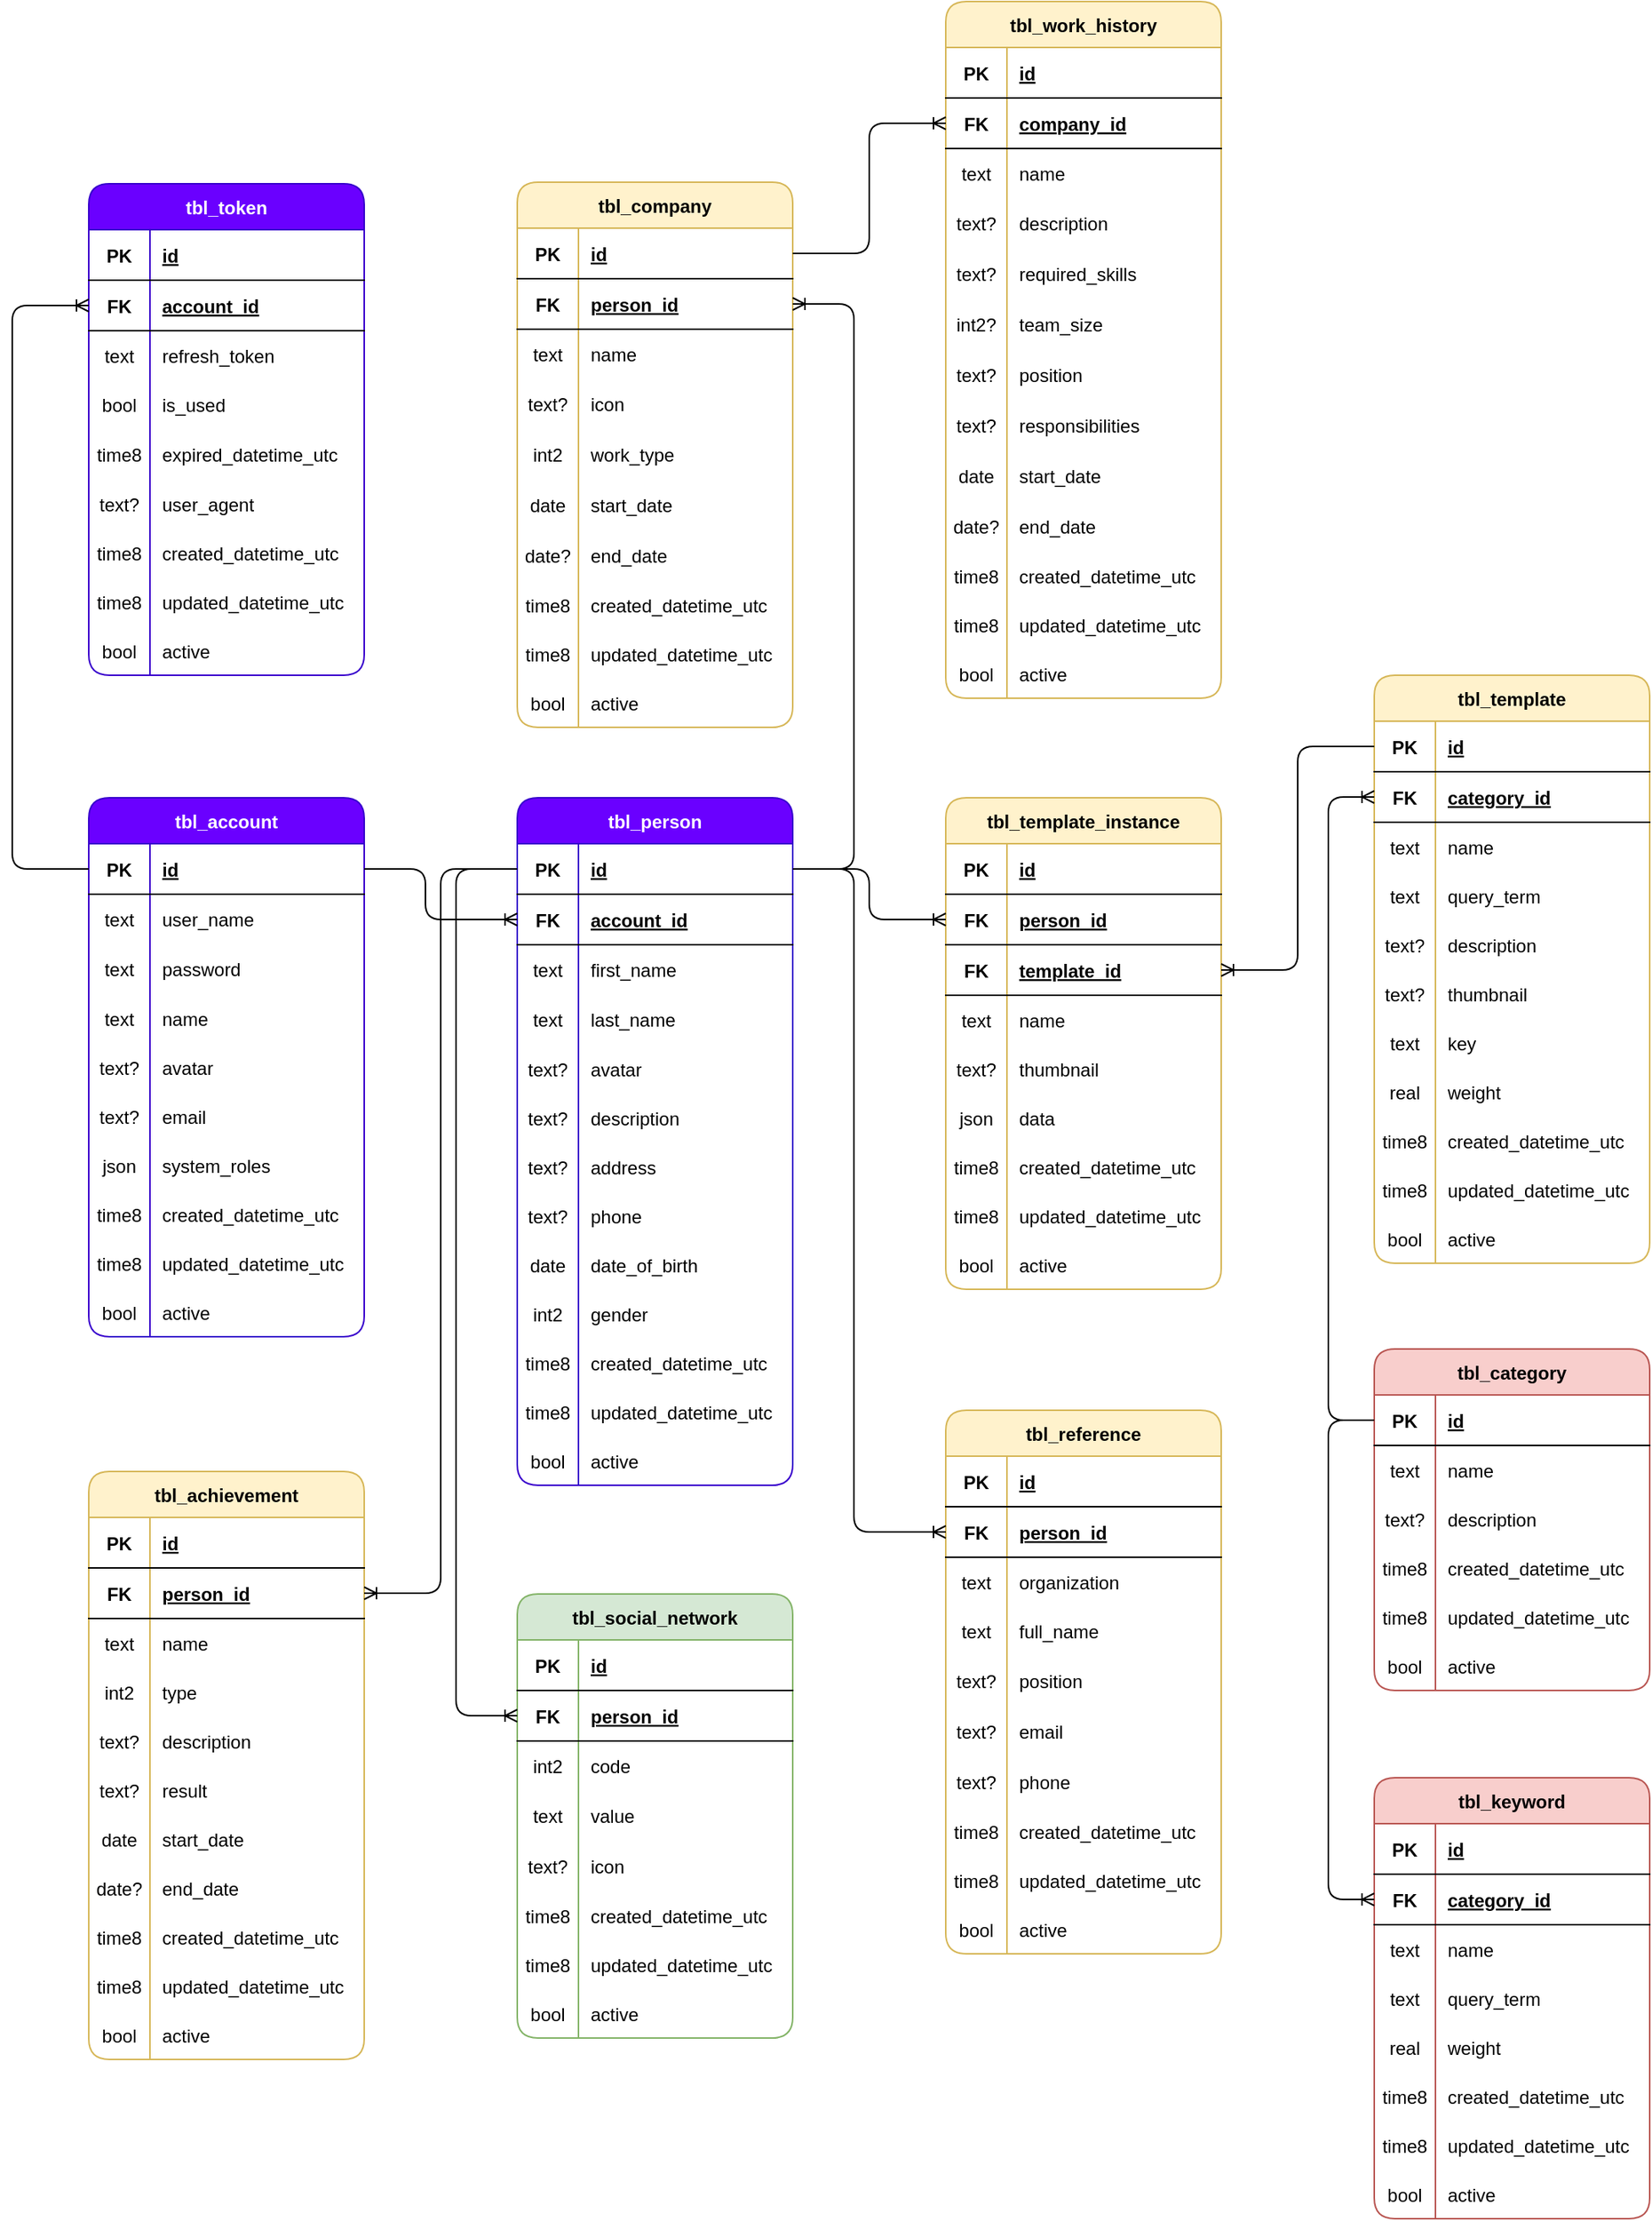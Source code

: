 <mxfile version="24.7.17">
  <diagram id="IQWM0BGBrUBT5PwkLtIU" name="db-diagram">
    <mxGraphModel dx="2206" dy="1686" grid="1" gridSize="10" guides="1" tooltips="1" connect="1" arrows="1" fold="1" page="0" pageScale="1" pageWidth="850" pageHeight="1100" math="0" shadow="0">
      <root>
        <mxCell id="0" />
        <mxCell id="1" parent="0" />
        <mxCell id="VqIRqjXax7T4qneetQDV-250" value="tbl_person" style="shape=table;startSize=30;container=1;collapsible=1;childLayout=tableLayout;fixedRows=1;rowLines=0;fontStyle=1;align=center;resizeLast=1;fillColor=#6a00ff;strokeColor=#3700CC;rounded=1;shadow=0;swimlaneLine=1;sketch=0;columnLines=1;fontColor=#ffffff;" parent="1" vertex="1">
          <mxGeometry x="440" y="360" width="180" height="449" as="geometry" />
        </mxCell>
        <mxCell id="VqIRqjXax7T4qneetQDV-251" value="" style="shape=tableRow;horizontal=0;startSize=0;swimlaneHead=0;swimlaneBody=0;fillColor=none;collapsible=0;dropTarget=0;points=[[0,0.5],[1,0.5]];portConstraint=eastwest;top=0;left=0;right=0;bottom=1;" parent="VqIRqjXax7T4qneetQDV-250" vertex="1">
          <mxGeometry y="30" width="180" height="33" as="geometry" />
        </mxCell>
        <mxCell id="VqIRqjXax7T4qneetQDV-252" value="PK" style="shape=partialRectangle;connectable=0;fillColor=none;top=0;left=0;bottom=0;right=0;fontStyle=1;overflow=hidden;" parent="VqIRqjXax7T4qneetQDV-251" vertex="1">
          <mxGeometry width="40.0" height="33" as="geometry">
            <mxRectangle width="40.0" height="33" as="alternateBounds" />
          </mxGeometry>
        </mxCell>
        <mxCell id="VqIRqjXax7T4qneetQDV-253" value="id" style="shape=partialRectangle;connectable=0;fillColor=none;top=0;left=0;bottom=0;right=0;align=left;spacingLeft=6;fontStyle=5;overflow=hidden;" parent="VqIRqjXax7T4qneetQDV-251" vertex="1">
          <mxGeometry x="40.0" width="140.0" height="33" as="geometry">
            <mxRectangle width="140.0" height="33" as="alternateBounds" />
          </mxGeometry>
        </mxCell>
        <mxCell id="FiXkTNru_0fniCdlmBQr-347" value="" style="shape=tableRow;horizontal=0;startSize=0;swimlaneHead=0;swimlaneBody=0;fillColor=none;collapsible=0;dropTarget=0;points=[[0,0.5],[1,0.5]];portConstraint=eastwest;top=0;left=0;right=0;bottom=1;" vertex="1" parent="VqIRqjXax7T4qneetQDV-250">
          <mxGeometry y="63" width="180" height="33" as="geometry" />
        </mxCell>
        <mxCell id="FiXkTNru_0fniCdlmBQr-348" value="FK" style="shape=partialRectangle;connectable=0;fillColor=none;top=0;left=0;bottom=0;right=0;fontStyle=1;overflow=hidden;" vertex="1" parent="FiXkTNru_0fniCdlmBQr-347">
          <mxGeometry width="40.0" height="33" as="geometry">
            <mxRectangle width="40.0" height="33" as="alternateBounds" />
          </mxGeometry>
        </mxCell>
        <mxCell id="FiXkTNru_0fniCdlmBQr-349" value="account_id" style="shape=partialRectangle;connectable=0;fillColor=none;top=0;left=0;bottom=0;right=0;align=left;spacingLeft=6;fontStyle=5;overflow=hidden;" vertex="1" parent="FiXkTNru_0fniCdlmBQr-347">
          <mxGeometry x="40.0" width="140.0" height="33" as="geometry">
            <mxRectangle width="140.0" height="33" as="alternateBounds" />
          </mxGeometry>
        </mxCell>
        <mxCell id="VqIRqjXax7T4qneetQDV-254" value="" style="shape=tableRow;horizontal=0;startSize=0;swimlaneHead=0;swimlaneBody=0;fillColor=none;collapsible=0;dropTarget=0;points=[[0,0.5],[1,0.5]];portConstraint=eastwest;top=0;left=0;right=0;bottom=0;" parent="VqIRqjXax7T4qneetQDV-250" vertex="1">
          <mxGeometry y="96" width="180" height="32" as="geometry" />
        </mxCell>
        <mxCell id="VqIRqjXax7T4qneetQDV-255" value="text" style="shape=partialRectangle;connectable=0;fillColor=none;top=0;left=0;bottom=0;right=0;editable=1;overflow=hidden;" parent="VqIRqjXax7T4qneetQDV-254" vertex="1">
          <mxGeometry width="40.0" height="32" as="geometry">
            <mxRectangle width="40.0" height="32" as="alternateBounds" />
          </mxGeometry>
        </mxCell>
        <mxCell id="VqIRqjXax7T4qneetQDV-256" value="first_name" style="shape=partialRectangle;connectable=0;fillColor=none;top=0;left=0;bottom=0;right=0;align=left;spacingLeft=6;overflow=hidden;" parent="VqIRqjXax7T4qneetQDV-254" vertex="1">
          <mxGeometry x="40.0" width="140.0" height="32" as="geometry">
            <mxRectangle width="140.0" height="32" as="alternateBounds" />
          </mxGeometry>
        </mxCell>
        <mxCell id="VqIRqjXax7T4qneetQDV-257" value="" style="shape=tableRow;horizontal=0;startSize=0;swimlaneHead=0;swimlaneBody=0;fillColor=none;collapsible=0;dropTarget=0;points=[[0,0.5],[1,0.5]];portConstraint=eastwest;top=0;left=0;right=0;bottom=0;" parent="VqIRqjXax7T4qneetQDV-250" vertex="1">
          <mxGeometry y="128" width="180" height="33" as="geometry" />
        </mxCell>
        <mxCell id="VqIRqjXax7T4qneetQDV-258" value="text" style="shape=partialRectangle;connectable=0;fillColor=none;top=0;left=0;bottom=0;right=0;editable=1;overflow=hidden;" parent="VqIRqjXax7T4qneetQDV-257" vertex="1">
          <mxGeometry width="40.0" height="33" as="geometry">
            <mxRectangle width="40.0" height="33" as="alternateBounds" />
          </mxGeometry>
        </mxCell>
        <mxCell id="VqIRqjXax7T4qneetQDV-259" value="last_name" style="shape=partialRectangle;connectable=0;fillColor=none;top=0;left=0;bottom=0;right=0;align=left;spacingLeft=6;overflow=hidden;" parent="VqIRqjXax7T4qneetQDV-257" vertex="1">
          <mxGeometry x="40.0" width="140.0" height="33" as="geometry">
            <mxRectangle width="140.0" height="33" as="alternateBounds" />
          </mxGeometry>
        </mxCell>
        <mxCell id="VqIRqjXax7T4qneetQDV-263" value="" style="shape=tableRow;horizontal=0;startSize=0;swimlaneHead=0;swimlaneBody=0;fillColor=none;collapsible=0;dropTarget=0;points=[[0,0.5],[1,0.5]];portConstraint=eastwest;top=0;left=0;right=0;bottom=0;" parent="VqIRqjXax7T4qneetQDV-250" vertex="1">
          <mxGeometry y="161" width="180" height="32" as="geometry" />
        </mxCell>
        <mxCell id="VqIRqjXax7T4qneetQDV-264" value="text?" style="shape=partialRectangle;connectable=0;fillColor=none;top=0;left=0;bottom=0;right=0;editable=1;overflow=hidden;" parent="VqIRqjXax7T4qneetQDV-263" vertex="1">
          <mxGeometry width="40.0" height="32" as="geometry">
            <mxRectangle width="40.0" height="32" as="alternateBounds" />
          </mxGeometry>
        </mxCell>
        <mxCell id="VqIRqjXax7T4qneetQDV-265" value="avatar" style="shape=partialRectangle;connectable=0;fillColor=none;top=0;left=0;bottom=0;right=0;align=left;spacingLeft=6;overflow=hidden;" parent="VqIRqjXax7T4qneetQDV-263" vertex="1">
          <mxGeometry x="40.0" width="140.0" height="32" as="geometry">
            <mxRectangle width="140.0" height="32" as="alternateBounds" />
          </mxGeometry>
        </mxCell>
        <mxCell id="FiXkTNru_0fniCdlmBQr-344" value="" style="shape=tableRow;horizontal=0;startSize=0;swimlaneHead=0;swimlaneBody=0;fillColor=none;collapsible=0;dropTarget=0;points=[[0,0.5],[1,0.5]];portConstraint=eastwest;top=0;left=0;right=0;bottom=0;" vertex="1" parent="VqIRqjXax7T4qneetQDV-250">
          <mxGeometry y="193" width="180" height="32" as="geometry" />
        </mxCell>
        <mxCell id="FiXkTNru_0fniCdlmBQr-345" value="text?" style="shape=partialRectangle;connectable=0;fillColor=none;top=0;left=0;bottom=0;right=0;editable=1;overflow=hidden;" vertex="1" parent="FiXkTNru_0fniCdlmBQr-344">
          <mxGeometry width="40.0" height="32" as="geometry">
            <mxRectangle width="40.0" height="32" as="alternateBounds" />
          </mxGeometry>
        </mxCell>
        <mxCell id="FiXkTNru_0fniCdlmBQr-346" value="description" style="shape=partialRectangle;connectable=0;fillColor=none;top=0;left=0;bottom=0;right=0;align=left;spacingLeft=6;overflow=hidden;" vertex="1" parent="FiXkTNru_0fniCdlmBQr-344">
          <mxGeometry x="40.0" width="140.0" height="32" as="geometry">
            <mxRectangle width="140.0" height="32" as="alternateBounds" />
          </mxGeometry>
        </mxCell>
        <mxCell id="FiXkTNru_0fniCdlmBQr-1" value="" style="shape=tableRow;horizontal=0;startSize=0;swimlaneHead=0;swimlaneBody=0;fillColor=none;collapsible=0;dropTarget=0;points=[[0,0.5],[1,0.5]];portConstraint=eastwest;top=0;left=0;right=0;bottom=0;" vertex="1" parent="VqIRqjXax7T4qneetQDV-250">
          <mxGeometry y="225" width="180" height="32" as="geometry" />
        </mxCell>
        <mxCell id="FiXkTNru_0fniCdlmBQr-2" value="text?" style="shape=partialRectangle;connectable=0;fillColor=none;top=0;left=0;bottom=0;right=0;editable=1;overflow=hidden;" vertex="1" parent="FiXkTNru_0fniCdlmBQr-1">
          <mxGeometry width="40.0" height="32" as="geometry">
            <mxRectangle width="40.0" height="32" as="alternateBounds" />
          </mxGeometry>
        </mxCell>
        <mxCell id="FiXkTNru_0fniCdlmBQr-3" value="address" style="shape=partialRectangle;connectable=0;fillColor=none;top=0;left=0;bottom=0;right=0;align=left;spacingLeft=6;overflow=hidden;" vertex="1" parent="FiXkTNru_0fniCdlmBQr-1">
          <mxGeometry x="40.0" width="140.0" height="32" as="geometry">
            <mxRectangle width="140.0" height="32" as="alternateBounds" />
          </mxGeometry>
        </mxCell>
        <mxCell id="VqIRqjXax7T4qneetQDV-269" value="" style="shape=tableRow;horizontal=0;startSize=0;swimlaneHead=0;swimlaneBody=0;fillColor=none;collapsible=0;dropTarget=0;points=[[0,0.5],[1,0.5]];portConstraint=eastwest;top=0;left=0;right=0;bottom=0;" parent="VqIRqjXax7T4qneetQDV-250" vertex="1">
          <mxGeometry y="257" width="180" height="32" as="geometry" />
        </mxCell>
        <mxCell id="VqIRqjXax7T4qneetQDV-270" value="text?" style="shape=partialRectangle;connectable=0;fillColor=none;top=0;left=0;bottom=0;right=0;editable=1;overflow=hidden;" parent="VqIRqjXax7T4qneetQDV-269" vertex="1">
          <mxGeometry width="40.0" height="32" as="geometry">
            <mxRectangle width="40.0" height="32" as="alternateBounds" />
          </mxGeometry>
        </mxCell>
        <mxCell id="VqIRqjXax7T4qneetQDV-271" value="phone" style="shape=partialRectangle;connectable=0;fillColor=none;top=0;left=0;bottom=0;right=0;align=left;spacingLeft=6;overflow=hidden;" parent="VqIRqjXax7T4qneetQDV-269" vertex="1">
          <mxGeometry x="40.0" width="140.0" height="32" as="geometry">
            <mxRectangle width="140.0" height="32" as="alternateBounds" />
          </mxGeometry>
        </mxCell>
        <mxCell id="VqIRqjXax7T4qneetQDV-272" value="" style="shape=tableRow;horizontal=0;startSize=0;swimlaneHead=0;swimlaneBody=0;fillColor=none;collapsible=0;dropTarget=0;points=[[0,0.5],[1,0.5]];portConstraint=eastwest;top=0;left=0;right=0;bottom=0;" parent="VqIRqjXax7T4qneetQDV-250" vertex="1">
          <mxGeometry y="289" width="180" height="32" as="geometry" />
        </mxCell>
        <mxCell id="VqIRqjXax7T4qneetQDV-273" value="date" style="shape=partialRectangle;connectable=0;fillColor=none;top=0;left=0;bottom=0;right=0;editable=1;overflow=hidden;" parent="VqIRqjXax7T4qneetQDV-272" vertex="1">
          <mxGeometry width="40.0" height="32" as="geometry">
            <mxRectangle width="40.0" height="32" as="alternateBounds" />
          </mxGeometry>
        </mxCell>
        <mxCell id="VqIRqjXax7T4qneetQDV-274" value="date_of_birth" style="shape=partialRectangle;connectable=0;fillColor=none;top=0;left=0;bottom=0;right=0;align=left;spacingLeft=6;overflow=hidden;" parent="VqIRqjXax7T4qneetQDV-272" vertex="1">
          <mxGeometry x="40.0" width="140.0" height="32" as="geometry">
            <mxRectangle width="140.0" height="32" as="alternateBounds" />
          </mxGeometry>
        </mxCell>
        <mxCell id="VqIRqjXax7T4qneetQDV-275" value="" style="shape=tableRow;horizontal=0;startSize=0;swimlaneHead=0;swimlaneBody=0;fillColor=none;collapsible=0;dropTarget=0;points=[[0,0.5],[1,0.5]];portConstraint=eastwest;top=0;left=0;right=0;bottom=0;" parent="VqIRqjXax7T4qneetQDV-250" vertex="1">
          <mxGeometry y="321" width="180" height="32" as="geometry" />
        </mxCell>
        <mxCell id="VqIRqjXax7T4qneetQDV-276" value="int2" style="shape=partialRectangle;connectable=0;fillColor=none;top=0;left=0;bottom=0;right=0;editable=1;overflow=hidden;" parent="VqIRqjXax7T4qneetQDV-275" vertex="1">
          <mxGeometry width="40.0" height="32" as="geometry">
            <mxRectangle width="40.0" height="32" as="alternateBounds" />
          </mxGeometry>
        </mxCell>
        <mxCell id="VqIRqjXax7T4qneetQDV-277" value="gender" style="shape=partialRectangle;connectable=0;fillColor=none;top=0;left=0;bottom=0;right=0;align=left;spacingLeft=6;overflow=hidden;" parent="VqIRqjXax7T4qneetQDV-275" vertex="1">
          <mxGeometry x="40.0" width="140.0" height="32" as="geometry">
            <mxRectangle width="140.0" height="32" as="alternateBounds" />
          </mxGeometry>
        </mxCell>
        <mxCell id="VqIRqjXax7T4qneetQDV-281" value="" style="shape=tableRow;horizontal=0;startSize=0;swimlaneHead=0;swimlaneBody=0;fillColor=none;collapsible=0;dropTarget=0;points=[[0,0.5],[1,0.5]];portConstraint=eastwest;top=0;left=0;right=0;bottom=0;" parent="VqIRqjXax7T4qneetQDV-250" vertex="1">
          <mxGeometry y="353" width="180" height="32" as="geometry" />
        </mxCell>
        <mxCell id="VqIRqjXax7T4qneetQDV-282" value="time8" style="shape=partialRectangle;connectable=0;fillColor=none;top=0;left=0;bottom=0;right=0;editable=1;overflow=hidden;" parent="VqIRqjXax7T4qneetQDV-281" vertex="1">
          <mxGeometry width="40.0" height="32" as="geometry">
            <mxRectangle width="40.0" height="32" as="alternateBounds" />
          </mxGeometry>
        </mxCell>
        <mxCell id="VqIRqjXax7T4qneetQDV-283" value="created_datetime_utc" style="shape=partialRectangle;connectable=0;fillColor=none;top=0;left=0;bottom=0;right=0;align=left;spacingLeft=6;overflow=hidden;" parent="VqIRqjXax7T4qneetQDV-281" vertex="1">
          <mxGeometry x="40.0" width="140.0" height="32" as="geometry">
            <mxRectangle width="140.0" height="32" as="alternateBounds" />
          </mxGeometry>
        </mxCell>
        <mxCell id="VqIRqjXax7T4qneetQDV-284" value="" style="shape=tableRow;horizontal=0;startSize=0;swimlaneHead=0;swimlaneBody=0;fillColor=none;collapsible=0;dropTarget=0;points=[[0,0.5],[1,0.5]];portConstraint=eastwest;top=0;left=0;right=0;bottom=0;" parent="VqIRqjXax7T4qneetQDV-250" vertex="1">
          <mxGeometry y="385" width="180" height="32" as="geometry" />
        </mxCell>
        <mxCell id="VqIRqjXax7T4qneetQDV-285" value="time8" style="shape=partialRectangle;connectable=0;fillColor=none;top=0;left=0;bottom=0;right=0;editable=1;overflow=hidden;" parent="VqIRqjXax7T4qneetQDV-284" vertex="1">
          <mxGeometry width="40.0" height="32" as="geometry">
            <mxRectangle width="40.0" height="32" as="alternateBounds" />
          </mxGeometry>
        </mxCell>
        <mxCell id="VqIRqjXax7T4qneetQDV-286" value="updated_datetime_utc" style="shape=partialRectangle;connectable=0;fillColor=none;top=0;left=0;bottom=0;right=0;align=left;spacingLeft=6;overflow=hidden;" parent="VqIRqjXax7T4qneetQDV-284" vertex="1">
          <mxGeometry x="40.0" width="140.0" height="32" as="geometry">
            <mxRectangle width="140.0" height="32" as="alternateBounds" />
          </mxGeometry>
        </mxCell>
        <mxCell id="VqIRqjXax7T4qneetQDV-302" value="" style="shape=tableRow;horizontal=0;startSize=0;swimlaneHead=0;swimlaneBody=0;fillColor=none;collapsible=0;dropTarget=0;points=[[0,0.5],[1,0.5]];portConstraint=eastwest;top=0;left=0;right=0;bottom=0;" parent="VqIRqjXax7T4qneetQDV-250" vertex="1">
          <mxGeometry y="417" width="180" height="32" as="geometry" />
        </mxCell>
        <mxCell id="VqIRqjXax7T4qneetQDV-303" value="bool" style="shape=partialRectangle;connectable=0;fillColor=none;top=0;left=0;bottom=0;right=0;editable=1;overflow=hidden;" parent="VqIRqjXax7T4qneetQDV-302" vertex="1">
          <mxGeometry width="40.0" height="32" as="geometry">
            <mxRectangle width="40.0" height="32" as="alternateBounds" />
          </mxGeometry>
        </mxCell>
        <mxCell id="VqIRqjXax7T4qneetQDV-304" value="active" style="shape=partialRectangle;connectable=0;fillColor=none;top=0;left=0;bottom=0;right=0;align=left;spacingLeft=6;overflow=hidden;" parent="VqIRqjXax7T4qneetQDV-302" vertex="1">
          <mxGeometry x="40.0" width="140.0" height="32" as="geometry">
            <mxRectangle width="140.0" height="32" as="alternateBounds" />
          </mxGeometry>
        </mxCell>
        <mxCell id="FiXkTNru_0fniCdlmBQr-310" value="tbl_account" style="shape=table;startSize=30;container=1;collapsible=1;childLayout=tableLayout;fixedRows=1;rowLines=0;fontStyle=1;align=center;resizeLast=1;fillColor=#6a00ff;strokeColor=#3700CC;rounded=1;shadow=0;swimlaneLine=1;sketch=0;columnLines=1;fontColor=#ffffff;" vertex="1" parent="1">
          <mxGeometry x="160" y="360" width="180" height="352" as="geometry" />
        </mxCell>
        <mxCell id="FiXkTNru_0fniCdlmBQr-311" value="" style="shape=tableRow;horizontal=0;startSize=0;swimlaneHead=0;swimlaneBody=0;fillColor=none;collapsible=0;dropTarget=0;points=[[0,0.5],[1,0.5]];portConstraint=eastwest;top=0;left=0;right=0;bottom=1;" vertex="1" parent="FiXkTNru_0fniCdlmBQr-310">
          <mxGeometry y="30" width="180" height="33" as="geometry" />
        </mxCell>
        <mxCell id="FiXkTNru_0fniCdlmBQr-312" value="PK" style="shape=partialRectangle;connectable=0;fillColor=none;top=0;left=0;bottom=0;right=0;fontStyle=1;overflow=hidden;" vertex="1" parent="FiXkTNru_0fniCdlmBQr-311">
          <mxGeometry width="40.0" height="33" as="geometry">
            <mxRectangle width="40.0" height="33" as="alternateBounds" />
          </mxGeometry>
        </mxCell>
        <mxCell id="FiXkTNru_0fniCdlmBQr-313" value="id" style="shape=partialRectangle;connectable=0;fillColor=none;top=0;left=0;bottom=0;right=0;align=left;spacingLeft=6;fontStyle=5;overflow=hidden;" vertex="1" parent="FiXkTNru_0fniCdlmBQr-311">
          <mxGeometry x="40.0" width="140.0" height="33" as="geometry">
            <mxRectangle width="140.0" height="33" as="alternateBounds" />
          </mxGeometry>
        </mxCell>
        <mxCell id="FiXkTNru_0fniCdlmBQr-314" value="" style="shape=tableRow;horizontal=0;startSize=0;swimlaneHead=0;swimlaneBody=0;fillColor=none;collapsible=0;dropTarget=0;points=[[0,0.5],[1,0.5]];portConstraint=eastwest;top=0;left=0;right=0;bottom=0;" vertex="1" parent="FiXkTNru_0fniCdlmBQr-310">
          <mxGeometry y="63" width="180" height="32" as="geometry" />
        </mxCell>
        <mxCell id="FiXkTNru_0fniCdlmBQr-315" value="text" style="shape=partialRectangle;connectable=0;fillColor=none;top=0;left=0;bottom=0;right=0;editable=1;overflow=hidden;" vertex="1" parent="FiXkTNru_0fniCdlmBQr-314">
          <mxGeometry width="40.0" height="32" as="geometry">
            <mxRectangle width="40.0" height="32" as="alternateBounds" />
          </mxGeometry>
        </mxCell>
        <mxCell id="FiXkTNru_0fniCdlmBQr-316" value="user_name" style="shape=partialRectangle;connectable=0;fillColor=none;top=0;left=0;bottom=0;right=0;align=left;spacingLeft=6;overflow=hidden;" vertex="1" parent="FiXkTNru_0fniCdlmBQr-314">
          <mxGeometry x="40.0" width="140.0" height="32" as="geometry">
            <mxRectangle width="140.0" height="32" as="alternateBounds" />
          </mxGeometry>
        </mxCell>
        <mxCell id="FiXkTNru_0fniCdlmBQr-317" value="" style="shape=tableRow;horizontal=0;startSize=0;swimlaneHead=0;swimlaneBody=0;fillColor=none;collapsible=0;dropTarget=0;points=[[0,0.5],[1,0.5]];portConstraint=eastwest;top=0;left=0;right=0;bottom=0;" vertex="1" parent="FiXkTNru_0fniCdlmBQr-310">
          <mxGeometry y="95" width="180" height="33" as="geometry" />
        </mxCell>
        <mxCell id="FiXkTNru_0fniCdlmBQr-318" value="text" style="shape=partialRectangle;connectable=0;fillColor=none;top=0;left=0;bottom=0;right=0;editable=1;overflow=hidden;" vertex="1" parent="FiXkTNru_0fniCdlmBQr-317">
          <mxGeometry width="40.0" height="33" as="geometry">
            <mxRectangle width="40.0" height="33" as="alternateBounds" />
          </mxGeometry>
        </mxCell>
        <mxCell id="FiXkTNru_0fniCdlmBQr-319" value="password" style="shape=partialRectangle;connectable=0;fillColor=none;top=0;left=0;bottom=0;right=0;align=left;spacingLeft=6;overflow=hidden;" vertex="1" parent="FiXkTNru_0fniCdlmBQr-317">
          <mxGeometry x="40.0" width="140.0" height="33" as="geometry">
            <mxRectangle width="140.0" height="33" as="alternateBounds" />
          </mxGeometry>
        </mxCell>
        <mxCell id="FiXkTNru_0fniCdlmBQr-320" value="" style="shape=tableRow;horizontal=0;startSize=0;swimlaneHead=0;swimlaneBody=0;fillColor=none;collapsible=0;dropTarget=0;points=[[0,0.5],[1,0.5]];portConstraint=eastwest;top=0;left=0;right=0;bottom=0;" vertex="1" parent="FiXkTNru_0fniCdlmBQr-310">
          <mxGeometry y="128" width="180" height="32" as="geometry" />
        </mxCell>
        <mxCell id="FiXkTNru_0fniCdlmBQr-321" value="text" style="shape=partialRectangle;connectable=0;fillColor=none;top=0;left=0;bottom=0;right=0;editable=1;overflow=hidden;" vertex="1" parent="FiXkTNru_0fniCdlmBQr-320">
          <mxGeometry width="40.0" height="32" as="geometry">
            <mxRectangle width="40.0" height="32" as="alternateBounds" />
          </mxGeometry>
        </mxCell>
        <mxCell id="FiXkTNru_0fniCdlmBQr-322" value="name" style="shape=partialRectangle;connectable=0;fillColor=none;top=0;left=0;bottom=0;right=0;align=left;spacingLeft=6;overflow=hidden;" vertex="1" parent="FiXkTNru_0fniCdlmBQr-320">
          <mxGeometry x="40.0" width="140.0" height="32" as="geometry">
            <mxRectangle width="140.0" height="32" as="alternateBounds" />
          </mxGeometry>
        </mxCell>
        <mxCell id="FiXkTNru_0fniCdlmBQr-323" value="" style="shape=tableRow;horizontal=0;startSize=0;swimlaneHead=0;swimlaneBody=0;fillColor=none;collapsible=0;dropTarget=0;points=[[0,0.5],[1,0.5]];portConstraint=eastwest;top=0;left=0;right=0;bottom=0;" vertex="1" parent="FiXkTNru_0fniCdlmBQr-310">
          <mxGeometry y="160" width="180" height="32" as="geometry" />
        </mxCell>
        <mxCell id="FiXkTNru_0fniCdlmBQr-324" value="text?" style="shape=partialRectangle;connectable=0;fillColor=none;top=0;left=0;bottom=0;right=0;editable=1;overflow=hidden;" vertex="1" parent="FiXkTNru_0fniCdlmBQr-323">
          <mxGeometry width="40.0" height="32" as="geometry">
            <mxRectangle width="40.0" height="32" as="alternateBounds" />
          </mxGeometry>
        </mxCell>
        <mxCell id="FiXkTNru_0fniCdlmBQr-325" value="avatar" style="shape=partialRectangle;connectable=0;fillColor=none;top=0;left=0;bottom=0;right=0;align=left;spacingLeft=6;overflow=hidden;" vertex="1" parent="FiXkTNru_0fniCdlmBQr-323">
          <mxGeometry x="40.0" width="140.0" height="32" as="geometry">
            <mxRectangle width="140.0" height="32" as="alternateBounds" />
          </mxGeometry>
        </mxCell>
        <mxCell id="FiXkTNru_0fniCdlmBQr-326" value="" style="shape=tableRow;horizontal=0;startSize=0;swimlaneHead=0;swimlaneBody=0;fillColor=none;collapsible=0;dropTarget=0;points=[[0,0.5],[1,0.5]];portConstraint=eastwest;top=0;left=0;right=0;bottom=0;" vertex="1" parent="FiXkTNru_0fniCdlmBQr-310">
          <mxGeometry y="192" width="180" height="32" as="geometry" />
        </mxCell>
        <mxCell id="FiXkTNru_0fniCdlmBQr-327" value="text?" style="shape=partialRectangle;connectable=0;fillColor=none;top=0;left=0;bottom=0;right=0;editable=1;overflow=hidden;" vertex="1" parent="FiXkTNru_0fniCdlmBQr-326">
          <mxGeometry width="40.0" height="32" as="geometry">
            <mxRectangle width="40.0" height="32" as="alternateBounds" />
          </mxGeometry>
        </mxCell>
        <mxCell id="FiXkTNru_0fniCdlmBQr-328" value="email" style="shape=partialRectangle;connectable=0;fillColor=none;top=0;left=0;bottom=0;right=0;align=left;spacingLeft=6;overflow=hidden;" vertex="1" parent="FiXkTNru_0fniCdlmBQr-326">
          <mxGeometry x="40.0" width="140.0" height="32" as="geometry">
            <mxRectangle width="140.0" height="32" as="alternateBounds" />
          </mxGeometry>
        </mxCell>
        <mxCell id="FiXkTNru_0fniCdlmBQr-329" value="" style="shape=tableRow;horizontal=0;startSize=0;swimlaneHead=0;swimlaneBody=0;fillColor=none;collapsible=0;dropTarget=0;points=[[0,0.5],[1,0.5]];portConstraint=eastwest;top=0;left=0;right=0;bottom=0;" vertex="1" parent="FiXkTNru_0fniCdlmBQr-310">
          <mxGeometry y="224" width="180" height="32" as="geometry" />
        </mxCell>
        <mxCell id="FiXkTNru_0fniCdlmBQr-330" value="json" style="shape=partialRectangle;connectable=0;fillColor=none;top=0;left=0;bottom=0;right=0;editable=1;overflow=hidden;" vertex="1" parent="FiXkTNru_0fniCdlmBQr-329">
          <mxGeometry width="40.0" height="32" as="geometry">
            <mxRectangle width="40.0" height="32" as="alternateBounds" />
          </mxGeometry>
        </mxCell>
        <mxCell id="FiXkTNru_0fniCdlmBQr-331" value="system_roles" style="shape=partialRectangle;connectable=0;fillColor=none;top=0;left=0;bottom=0;right=0;align=left;spacingLeft=6;overflow=hidden;" vertex="1" parent="FiXkTNru_0fniCdlmBQr-329">
          <mxGeometry x="40.0" width="140.0" height="32" as="geometry">
            <mxRectangle width="140.0" height="32" as="alternateBounds" />
          </mxGeometry>
        </mxCell>
        <mxCell id="FiXkTNru_0fniCdlmBQr-335" value="" style="shape=tableRow;horizontal=0;startSize=0;swimlaneHead=0;swimlaneBody=0;fillColor=none;collapsible=0;dropTarget=0;points=[[0,0.5],[1,0.5]];portConstraint=eastwest;top=0;left=0;right=0;bottom=0;" vertex="1" parent="FiXkTNru_0fniCdlmBQr-310">
          <mxGeometry y="256" width="180" height="32" as="geometry" />
        </mxCell>
        <mxCell id="FiXkTNru_0fniCdlmBQr-336" value="time8" style="shape=partialRectangle;connectable=0;fillColor=none;top=0;left=0;bottom=0;right=0;editable=1;overflow=hidden;" vertex="1" parent="FiXkTNru_0fniCdlmBQr-335">
          <mxGeometry width="40.0" height="32" as="geometry">
            <mxRectangle width="40.0" height="32" as="alternateBounds" />
          </mxGeometry>
        </mxCell>
        <mxCell id="FiXkTNru_0fniCdlmBQr-337" value="created_datetime_utc" style="shape=partialRectangle;connectable=0;fillColor=none;top=0;left=0;bottom=0;right=0;align=left;spacingLeft=6;overflow=hidden;" vertex="1" parent="FiXkTNru_0fniCdlmBQr-335">
          <mxGeometry x="40.0" width="140.0" height="32" as="geometry">
            <mxRectangle width="140.0" height="32" as="alternateBounds" />
          </mxGeometry>
        </mxCell>
        <mxCell id="FiXkTNru_0fniCdlmBQr-338" value="" style="shape=tableRow;horizontal=0;startSize=0;swimlaneHead=0;swimlaneBody=0;fillColor=none;collapsible=0;dropTarget=0;points=[[0,0.5],[1,0.5]];portConstraint=eastwest;top=0;left=0;right=0;bottom=0;" vertex="1" parent="FiXkTNru_0fniCdlmBQr-310">
          <mxGeometry y="288" width="180" height="32" as="geometry" />
        </mxCell>
        <mxCell id="FiXkTNru_0fniCdlmBQr-339" value="time8" style="shape=partialRectangle;connectable=0;fillColor=none;top=0;left=0;bottom=0;right=0;editable=1;overflow=hidden;" vertex="1" parent="FiXkTNru_0fniCdlmBQr-338">
          <mxGeometry width="40.0" height="32" as="geometry">
            <mxRectangle width="40.0" height="32" as="alternateBounds" />
          </mxGeometry>
        </mxCell>
        <mxCell id="FiXkTNru_0fniCdlmBQr-340" value="updated_datetime_utc" style="shape=partialRectangle;connectable=0;fillColor=none;top=0;left=0;bottom=0;right=0;align=left;spacingLeft=6;overflow=hidden;" vertex="1" parent="FiXkTNru_0fniCdlmBQr-338">
          <mxGeometry x="40.0" width="140.0" height="32" as="geometry">
            <mxRectangle width="140.0" height="32" as="alternateBounds" />
          </mxGeometry>
        </mxCell>
        <mxCell id="FiXkTNru_0fniCdlmBQr-341" value="" style="shape=tableRow;horizontal=0;startSize=0;swimlaneHead=0;swimlaneBody=0;fillColor=none;collapsible=0;dropTarget=0;points=[[0,0.5],[1,0.5]];portConstraint=eastwest;top=0;left=0;right=0;bottom=0;" vertex="1" parent="FiXkTNru_0fniCdlmBQr-310">
          <mxGeometry y="320" width="180" height="32" as="geometry" />
        </mxCell>
        <mxCell id="FiXkTNru_0fniCdlmBQr-342" value="bool" style="shape=partialRectangle;connectable=0;fillColor=none;top=0;left=0;bottom=0;right=0;editable=1;overflow=hidden;" vertex="1" parent="FiXkTNru_0fniCdlmBQr-341">
          <mxGeometry width="40.0" height="32" as="geometry">
            <mxRectangle width="40.0" height="32" as="alternateBounds" />
          </mxGeometry>
        </mxCell>
        <mxCell id="FiXkTNru_0fniCdlmBQr-343" value="active" style="shape=partialRectangle;connectable=0;fillColor=none;top=0;left=0;bottom=0;right=0;align=left;spacingLeft=6;overflow=hidden;" vertex="1" parent="FiXkTNru_0fniCdlmBQr-341">
          <mxGeometry x="40.0" width="140.0" height="32" as="geometry">
            <mxRectangle width="140.0" height="32" as="alternateBounds" />
          </mxGeometry>
        </mxCell>
        <mxCell id="FiXkTNru_0fniCdlmBQr-350" value="tbl_token" style="shape=table;startSize=30;container=1;collapsible=1;childLayout=tableLayout;fixedRows=1;rowLines=0;fontStyle=1;align=center;resizeLast=1;fillColor=#6a00ff;strokeColor=#3700CC;rounded=1;shadow=0;swimlaneLine=1;sketch=0;columnLines=1;fontColor=#ffffff;" vertex="1" parent="1">
          <mxGeometry x="160" y="-41" width="180" height="321" as="geometry" />
        </mxCell>
        <mxCell id="FiXkTNru_0fniCdlmBQr-351" value="" style="shape=tableRow;horizontal=0;startSize=0;swimlaneHead=0;swimlaneBody=0;fillColor=none;collapsible=0;dropTarget=0;points=[[0,0.5],[1,0.5]];portConstraint=eastwest;top=0;left=0;right=0;bottom=1;" vertex="1" parent="FiXkTNru_0fniCdlmBQr-350">
          <mxGeometry y="30" width="180" height="33" as="geometry" />
        </mxCell>
        <mxCell id="FiXkTNru_0fniCdlmBQr-352" value="PK" style="shape=partialRectangle;connectable=0;fillColor=none;top=0;left=0;bottom=0;right=0;fontStyle=1;overflow=hidden;" vertex="1" parent="FiXkTNru_0fniCdlmBQr-351">
          <mxGeometry width="40.0" height="33" as="geometry">
            <mxRectangle width="40.0" height="33" as="alternateBounds" />
          </mxGeometry>
        </mxCell>
        <mxCell id="FiXkTNru_0fniCdlmBQr-353" value="id" style="shape=partialRectangle;connectable=0;fillColor=none;top=0;left=0;bottom=0;right=0;align=left;spacingLeft=6;fontStyle=5;overflow=hidden;" vertex="1" parent="FiXkTNru_0fniCdlmBQr-351">
          <mxGeometry x="40.0" width="140.0" height="33" as="geometry">
            <mxRectangle width="140.0" height="33" as="alternateBounds" />
          </mxGeometry>
        </mxCell>
        <mxCell id="FiXkTNru_0fniCdlmBQr-381" value="" style="shape=tableRow;horizontal=0;startSize=0;swimlaneHead=0;swimlaneBody=0;fillColor=none;collapsible=0;dropTarget=0;points=[[0,0.5],[1,0.5]];portConstraint=eastwest;top=0;left=0;right=0;bottom=1;" vertex="1" parent="FiXkTNru_0fniCdlmBQr-350">
          <mxGeometry y="63" width="180" height="33" as="geometry" />
        </mxCell>
        <mxCell id="FiXkTNru_0fniCdlmBQr-382" value="FK" style="shape=partialRectangle;connectable=0;fillColor=none;top=0;left=0;bottom=0;right=0;fontStyle=1;overflow=hidden;" vertex="1" parent="FiXkTNru_0fniCdlmBQr-381">
          <mxGeometry width="40.0" height="33" as="geometry">
            <mxRectangle width="40.0" height="33" as="alternateBounds" />
          </mxGeometry>
        </mxCell>
        <mxCell id="FiXkTNru_0fniCdlmBQr-383" value="account_id" style="shape=partialRectangle;connectable=0;fillColor=none;top=0;left=0;bottom=0;right=0;align=left;spacingLeft=6;fontStyle=5;overflow=hidden;" vertex="1" parent="FiXkTNru_0fniCdlmBQr-381">
          <mxGeometry x="40.0" width="140.0" height="33" as="geometry">
            <mxRectangle width="140.0" height="33" as="alternateBounds" />
          </mxGeometry>
        </mxCell>
        <mxCell id="FiXkTNru_0fniCdlmBQr-354" value="" style="shape=tableRow;horizontal=0;startSize=0;swimlaneHead=0;swimlaneBody=0;fillColor=none;collapsible=0;dropTarget=0;points=[[0,0.5],[1,0.5]];portConstraint=eastwest;top=0;left=0;right=0;bottom=0;" vertex="1" parent="FiXkTNru_0fniCdlmBQr-350">
          <mxGeometry y="96" width="180" height="32" as="geometry" />
        </mxCell>
        <mxCell id="FiXkTNru_0fniCdlmBQr-355" value="text" style="shape=partialRectangle;connectable=0;fillColor=none;top=0;left=0;bottom=0;right=0;editable=1;overflow=hidden;" vertex="1" parent="FiXkTNru_0fniCdlmBQr-354">
          <mxGeometry width="40.0" height="32" as="geometry">
            <mxRectangle width="40.0" height="32" as="alternateBounds" />
          </mxGeometry>
        </mxCell>
        <mxCell id="FiXkTNru_0fniCdlmBQr-356" value="refresh_token" style="shape=partialRectangle;connectable=0;fillColor=none;top=0;left=0;bottom=0;right=0;align=left;spacingLeft=6;overflow=hidden;" vertex="1" parent="FiXkTNru_0fniCdlmBQr-354">
          <mxGeometry x="40.0" width="140.0" height="32" as="geometry">
            <mxRectangle width="140.0" height="32" as="alternateBounds" />
          </mxGeometry>
        </mxCell>
        <mxCell id="FiXkTNru_0fniCdlmBQr-384" value="" style="shape=tableRow;horizontal=0;startSize=0;swimlaneHead=0;swimlaneBody=0;fillColor=none;collapsible=0;dropTarget=0;points=[[0,0.5],[1,0.5]];portConstraint=eastwest;top=0;left=0;right=0;bottom=0;" vertex="1" parent="FiXkTNru_0fniCdlmBQr-350">
          <mxGeometry y="128" width="180" height="32" as="geometry" />
        </mxCell>
        <mxCell id="FiXkTNru_0fniCdlmBQr-385" value="bool" style="shape=partialRectangle;connectable=0;fillColor=none;top=0;left=0;bottom=0;right=0;editable=1;overflow=hidden;" vertex="1" parent="FiXkTNru_0fniCdlmBQr-384">
          <mxGeometry width="40.0" height="32" as="geometry">
            <mxRectangle width="40.0" height="32" as="alternateBounds" />
          </mxGeometry>
        </mxCell>
        <mxCell id="FiXkTNru_0fniCdlmBQr-386" value="is_used" style="shape=partialRectangle;connectable=0;fillColor=none;top=0;left=0;bottom=0;right=0;align=left;spacingLeft=6;overflow=hidden;" vertex="1" parent="FiXkTNru_0fniCdlmBQr-384">
          <mxGeometry x="40.0" width="140.0" height="32" as="geometry">
            <mxRectangle width="140.0" height="32" as="alternateBounds" />
          </mxGeometry>
        </mxCell>
        <mxCell id="FiXkTNru_0fniCdlmBQr-357" value="" style="shape=tableRow;horizontal=0;startSize=0;swimlaneHead=0;swimlaneBody=0;fillColor=none;collapsible=0;dropTarget=0;points=[[0,0.5],[1,0.5]];portConstraint=eastwest;top=0;left=0;right=0;bottom=0;" vertex="1" parent="FiXkTNru_0fniCdlmBQr-350">
          <mxGeometry y="160" width="180" height="33" as="geometry" />
        </mxCell>
        <mxCell id="FiXkTNru_0fniCdlmBQr-358" value="time8" style="shape=partialRectangle;connectable=0;fillColor=none;top=0;left=0;bottom=0;right=0;editable=1;overflow=hidden;" vertex="1" parent="FiXkTNru_0fniCdlmBQr-357">
          <mxGeometry width="40.0" height="33" as="geometry">
            <mxRectangle width="40.0" height="33" as="alternateBounds" />
          </mxGeometry>
        </mxCell>
        <mxCell id="FiXkTNru_0fniCdlmBQr-359" value="expired_datetime_utc" style="shape=partialRectangle;connectable=0;fillColor=none;top=0;left=0;bottom=0;right=0;align=left;spacingLeft=6;overflow=hidden;" vertex="1" parent="FiXkTNru_0fniCdlmBQr-357">
          <mxGeometry x="40.0" width="140.0" height="33" as="geometry">
            <mxRectangle width="140.0" height="33" as="alternateBounds" />
          </mxGeometry>
        </mxCell>
        <mxCell id="FiXkTNru_0fniCdlmBQr-360" value="" style="shape=tableRow;horizontal=0;startSize=0;swimlaneHead=0;swimlaneBody=0;fillColor=none;collapsible=0;dropTarget=0;points=[[0,0.5],[1,0.5]];portConstraint=eastwest;top=0;left=0;right=0;bottom=0;" vertex="1" parent="FiXkTNru_0fniCdlmBQr-350">
          <mxGeometry y="193" width="180" height="32" as="geometry" />
        </mxCell>
        <mxCell id="FiXkTNru_0fniCdlmBQr-361" value="text?" style="shape=partialRectangle;connectable=0;fillColor=none;top=0;left=0;bottom=0;right=0;editable=1;overflow=hidden;" vertex="1" parent="FiXkTNru_0fniCdlmBQr-360">
          <mxGeometry width="40.0" height="32" as="geometry">
            <mxRectangle width="40.0" height="32" as="alternateBounds" />
          </mxGeometry>
        </mxCell>
        <mxCell id="FiXkTNru_0fniCdlmBQr-362" value="user_agent" style="shape=partialRectangle;connectable=0;fillColor=none;top=0;left=0;bottom=0;right=0;align=left;spacingLeft=6;overflow=hidden;" vertex="1" parent="FiXkTNru_0fniCdlmBQr-360">
          <mxGeometry x="40.0" width="140.0" height="32" as="geometry">
            <mxRectangle width="140.0" height="32" as="alternateBounds" />
          </mxGeometry>
        </mxCell>
        <mxCell id="FiXkTNru_0fniCdlmBQr-372" value="" style="shape=tableRow;horizontal=0;startSize=0;swimlaneHead=0;swimlaneBody=0;fillColor=none;collapsible=0;dropTarget=0;points=[[0,0.5],[1,0.5]];portConstraint=eastwest;top=0;left=0;right=0;bottom=0;" vertex="1" parent="FiXkTNru_0fniCdlmBQr-350">
          <mxGeometry y="225" width="180" height="32" as="geometry" />
        </mxCell>
        <mxCell id="FiXkTNru_0fniCdlmBQr-373" value="time8" style="shape=partialRectangle;connectable=0;fillColor=none;top=0;left=0;bottom=0;right=0;editable=1;overflow=hidden;" vertex="1" parent="FiXkTNru_0fniCdlmBQr-372">
          <mxGeometry width="40.0" height="32" as="geometry">
            <mxRectangle width="40.0" height="32" as="alternateBounds" />
          </mxGeometry>
        </mxCell>
        <mxCell id="FiXkTNru_0fniCdlmBQr-374" value="created_datetime_utc" style="shape=partialRectangle;connectable=0;fillColor=none;top=0;left=0;bottom=0;right=0;align=left;spacingLeft=6;overflow=hidden;" vertex="1" parent="FiXkTNru_0fniCdlmBQr-372">
          <mxGeometry x="40.0" width="140.0" height="32" as="geometry">
            <mxRectangle width="140.0" height="32" as="alternateBounds" />
          </mxGeometry>
        </mxCell>
        <mxCell id="FiXkTNru_0fniCdlmBQr-375" value="" style="shape=tableRow;horizontal=0;startSize=0;swimlaneHead=0;swimlaneBody=0;fillColor=none;collapsible=0;dropTarget=0;points=[[0,0.5],[1,0.5]];portConstraint=eastwest;top=0;left=0;right=0;bottom=0;" vertex="1" parent="FiXkTNru_0fniCdlmBQr-350">
          <mxGeometry y="257" width="180" height="32" as="geometry" />
        </mxCell>
        <mxCell id="FiXkTNru_0fniCdlmBQr-376" value="time8" style="shape=partialRectangle;connectable=0;fillColor=none;top=0;left=0;bottom=0;right=0;editable=1;overflow=hidden;" vertex="1" parent="FiXkTNru_0fniCdlmBQr-375">
          <mxGeometry width="40.0" height="32" as="geometry">
            <mxRectangle width="40.0" height="32" as="alternateBounds" />
          </mxGeometry>
        </mxCell>
        <mxCell id="FiXkTNru_0fniCdlmBQr-377" value="updated_datetime_utc" style="shape=partialRectangle;connectable=0;fillColor=none;top=0;left=0;bottom=0;right=0;align=left;spacingLeft=6;overflow=hidden;" vertex="1" parent="FiXkTNru_0fniCdlmBQr-375">
          <mxGeometry x="40.0" width="140.0" height="32" as="geometry">
            <mxRectangle width="140.0" height="32" as="alternateBounds" />
          </mxGeometry>
        </mxCell>
        <mxCell id="FiXkTNru_0fniCdlmBQr-378" value="" style="shape=tableRow;horizontal=0;startSize=0;swimlaneHead=0;swimlaneBody=0;fillColor=none;collapsible=0;dropTarget=0;points=[[0,0.5],[1,0.5]];portConstraint=eastwest;top=0;left=0;right=0;bottom=0;" vertex="1" parent="FiXkTNru_0fniCdlmBQr-350">
          <mxGeometry y="289" width="180" height="32" as="geometry" />
        </mxCell>
        <mxCell id="FiXkTNru_0fniCdlmBQr-379" value="bool" style="shape=partialRectangle;connectable=0;fillColor=none;top=0;left=0;bottom=0;right=0;editable=1;overflow=hidden;" vertex="1" parent="FiXkTNru_0fniCdlmBQr-378">
          <mxGeometry width="40.0" height="32" as="geometry">
            <mxRectangle width="40.0" height="32" as="alternateBounds" />
          </mxGeometry>
        </mxCell>
        <mxCell id="FiXkTNru_0fniCdlmBQr-380" value="active" style="shape=partialRectangle;connectable=0;fillColor=none;top=0;left=0;bottom=0;right=0;align=left;spacingLeft=6;overflow=hidden;" vertex="1" parent="FiXkTNru_0fniCdlmBQr-378">
          <mxGeometry x="40.0" width="140.0" height="32" as="geometry">
            <mxRectangle width="140.0" height="32" as="alternateBounds" />
          </mxGeometry>
        </mxCell>
        <mxCell id="FiXkTNru_0fniCdlmBQr-4" value="tbl_social_network" style="shape=table;startSize=30;container=1;collapsible=1;childLayout=tableLayout;fixedRows=1;rowLines=0;fontStyle=1;align=center;resizeLast=1;fillColor=#d5e8d4;strokeColor=#82b366;rounded=1;shadow=0;swimlaneLine=1;sketch=0;columnLines=1;" vertex="1" parent="1">
          <mxGeometry x="440" y="880" width="180" height="290" as="geometry" />
        </mxCell>
        <mxCell id="FiXkTNru_0fniCdlmBQr-5" value="" style="shape=tableRow;horizontal=0;startSize=0;swimlaneHead=0;swimlaneBody=0;fillColor=none;collapsible=0;dropTarget=0;points=[[0,0.5],[1,0.5]];portConstraint=eastwest;top=0;left=0;right=0;bottom=1;" vertex="1" parent="FiXkTNru_0fniCdlmBQr-4">
          <mxGeometry y="30" width="180" height="33" as="geometry" />
        </mxCell>
        <mxCell id="FiXkTNru_0fniCdlmBQr-6" value="PK" style="shape=partialRectangle;connectable=0;fillColor=none;top=0;left=0;bottom=0;right=0;fontStyle=1;overflow=hidden;" vertex="1" parent="FiXkTNru_0fniCdlmBQr-5">
          <mxGeometry width="40.0" height="33" as="geometry">
            <mxRectangle width="40.0" height="33" as="alternateBounds" />
          </mxGeometry>
        </mxCell>
        <mxCell id="FiXkTNru_0fniCdlmBQr-7" value="id" style="shape=partialRectangle;connectable=0;fillColor=none;top=0;left=0;bottom=0;right=0;align=left;spacingLeft=6;fontStyle=5;overflow=hidden;" vertex="1" parent="FiXkTNru_0fniCdlmBQr-5">
          <mxGeometry x="40.0" width="140.0" height="33" as="geometry">
            <mxRectangle width="140.0" height="33" as="alternateBounds" />
          </mxGeometry>
        </mxCell>
        <mxCell id="FiXkTNru_0fniCdlmBQr-301" value="" style="shape=tableRow;horizontal=0;startSize=0;swimlaneHead=0;swimlaneBody=0;fillColor=none;collapsible=0;dropTarget=0;points=[[0,0.5],[1,0.5]];portConstraint=eastwest;top=0;left=0;right=0;bottom=1;" vertex="1" parent="FiXkTNru_0fniCdlmBQr-4">
          <mxGeometry y="63" width="180" height="33" as="geometry" />
        </mxCell>
        <mxCell id="FiXkTNru_0fniCdlmBQr-302" value="FK" style="shape=partialRectangle;connectable=0;fillColor=none;top=0;left=0;bottom=0;right=0;fontStyle=1;overflow=hidden;" vertex="1" parent="FiXkTNru_0fniCdlmBQr-301">
          <mxGeometry width="40.0" height="33" as="geometry">
            <mxRectangle width="40.0" height="33" as="alternateBounds" />
          </mxGeometry>
        </mxCell>
        <mxCell id="FiXkTNru_0fniCdlmBQr-303" value="person_id" style="shape=partialRectangle;connectable=0;fillColor=none;top=0;left=0;bottom=0;right=0;align=left;spacingLeft=6;fontStyle=5;overflow=hidden;" vertex="1" parent="FiXkTNru_0fniCdlmBQr-301">
          <mxGeometry x="40.0" width="140.0" height="33" as="geometry">
            <mxRectangle width="140.0" height="33" as="alternateBounds" />
          </mxGeometry>
        </mxCell>
        <mxCell id="FiXkTNru_0fniCdlmBQr-8" value="" style="shape=tableRow;horizontal=0;startSize=0;swimlaneHead=0;swimlaneBody=0;fillColor=none;collapsible=0;dropTarget=0;points=[[0,0.5],[1,0.5]];portConstraint=eastwest;top=0;left=0;right=0;bottom=0;" vertex="1" parent="FiXkTNru_0fniCdlmBQr-4">
          <mxGeometry y="96" width="180" height="32" as="geometry" />
        </mxCell>
        <mxCell id="FiXkTNru_0fniCdlmBQr-9" value="int2" style="shape=partialRectangle;connectable=0;fillColor=none;top=0;left=0;bottom=0;right=0;editable=1;overflow=hidden;" vertex="1" parent="FiXkTNru_0fniCdlmBQr-8">
          <mxGeometry width="40.0" height="32" as="geometry">
            <mxRectangle width="40.0" height="32" as="alternateBounds" />
          </mxGeometry>
        </mxCell>
        <mxCell id="FiXkTNru_0fniCdlmBQr-10" value="code" style="shape=partialRectangle;connectable=0;fillColor=none;top=0;left=0;bottom=0;right=0;align=left;spacingLeft=6;overflow=hidden;" vertex="1" parent="FiXkTNru_0fniCdlmBQr-8">
          <mxGeometry x="40.0" width="140.0" height="32" as="geometry">
            <mxRectangle width="140.0" height="32" as="alternateBounds" />
          </mxGeometry>
        </mxCell>
        <mxCell id="FiXkTNru_0fniCdlmBQr-11" value="" style="shape=tableRow;horizontal=0;startSize=0;swimlaneHead=0;swimlaneBody=0;fillColor=none;collapsible=0;dropTarget=0;points=[[0,0.5],[1,0.5]];portConstraint=eastwest;top=0;left=0;right=0;bottom=0;" vertex="1" parent="FiXkTNru_0fniCdlmBQr-4">
          <mxGeometry y="128" width="180" height="33" as="geometry" />
        </mxCell>
        <mxCell id="FiXkTNru_0fniCdlmBQr-12" value="text" style="shape=partialRectangle;connectable=0;fillColor=none;top=0;left=0;bottom=0;right=0;editable=1;overflow=hidden;" vertex="1" parent="FiXkTNru_0fniCdlmBQr-11">
          <mxGeometry width="40.0" height="33" as="geometry">
            <mxRectangle width="40.0" height="33" as="alternateBounds" />
          </mxGeometry>
        </mxCell>
        <mxCell id="FiXkTNru_0fniCdlmBQr-13" value="value" style="shape=partialRectangle;connectable=0;fillColor=none;top=0;left=0;bottom=0;right=0;align=left;spacingLeft=6;overflow=hidden;" vertex="1" parent="FiXkTNru_0fniCdlmBQr-11">
          <mxGeometry x="40.0" width="140.0" height="33" as="geometry">
            <mxRectangle width="140.0" height="33" as="alternateBounds" />
          </mxGeometry>
        </mxCell>
        <mxCell id="FiXkTNru_0fniCdlmBQr-14" value="" style="shape=tableRow;horizontal=0;startSize=0;swimlaneHead=0;swimlaneBody=0;fillColor=none;collapsible=0;dropTarget=0;points=[[0,0.5],[1,0.5]];portConstraint=eastwest;top=0;left=0;right=0;bottom=0;" vertex="1" parent="FiXkTNru_0fniCdlmBQr-4">
          <mxGeometry y="161" width="180" height="33" as="geometry" />
        </mxCell>
        <mxCell id="FiXkTNru_0fniCdlmBQr-15" value="text?" style="shape=partialRectangle;connectable=0;fillColor=none;top=0;left=0;bottom=0;right=0;editable=1;overflow=hidden;" vertex="1" parent="FiXkTNru_0fniCdlmBQr-14">
          <mxGeometry width="40.0" height="33" as="geometry">
            <mxRectangle width="40.0" height="33" as="alternateBounds" />
          </mxGeometry>
        </mxCell>
        <mxCell id="FiXkTNru_0fniCdlmBQr-16" value="icon" style="shape=partialRectangle;connectable=0;fillColor=none;top=0;left=0;bottom=0;right=0;align=left;spacingLeft=6;overflow=hidden;" vertex="1" parent="FiXkTNru_0fniCdlmBQr-14">
          <mxGeometry x="40.0" width="140.0" height="33" as="geometry">
            <mxRectangle width="140.0" height="33" as="alternateBounds" />
          </mxGeometry>
        </mxCell>
        <mxCell id="FiXkTNru_0fniCdlmBQr-35" value="" style="shape=tableRow;horizontal=0;startSize=0;swimlaneHead=0;swimlaneBody=0;fillColor=none;collapsible=0;dropTarget=0;points=[[0,0.5],[1,0.5]];portConstraint=eastwest;top=0;left=0;right=0;bottom=0;" vertex="1" parent="FiXkTNru_0fniCdlmBQr-4">
          <mxGeometry y="194" width="180" height="32" as="geometry" />
        </mxCell>
        <mxCell id="FiXkTNru_0fniCdlmBQr-36" value="time8" style="shape=partialRectangle;connectable=0;fillColor=none;top=0;left=0;bottom=0;right=0;editable=1;overflow=hidden;" vertex="1" parent="FiXkTNru_0fniCdlmBQr-35">
          <mxGeometry width="40.0" height="32" as="geometry">
            <mxRectangle width="40.0" height="32" as="alternateBounds" />
          </mxGeometry>
        </mxCell>
        <mxCell id="FiXkTNru_0fniCdlmBQr-37" value="created_datetime_utc" style="shape=partialRectangle;connectable=0;fillColor=none;top=0;left=0;bottom=0;right=0;align=left;spacingLeft=6;overflow=hidden;" vertex="1" parent="FiXkTNru_0fniCdlmBQr-35">
          <mxGeometry x="40.0" width="140.0" height="32" as="geometry">
            <mxRectangle width="140.0" height="32" as="alternateBounds" />
          </mxGeometry>
        </mxCell>
        <mxCell id="FiXkTNru_0fniCdlmBQr-38" value="" style="shape=tableRow;horizontal=0;startSize=0;swimlaneHead=0;swimlaneBody=0;fillColor=none;collapsible=0;dropTarget=0;points=[[0,0.5],[1,0.5]];portConstraint=eastwest;top=0;left=0;right=0;bottom=0;" vertex="1" parent="FiXkTNru_0fniCdlmBQr-4">
          <mxGeometry y="226" width="180" height="32" as="geometry" />
        </mxCell>
        <mxCell id="FiXkTNru_0fniCdlmBQr-39" value="time8" style="shape=partialRectangle;connectable=0;fillColor=none;top=0;left=0;bottom=0;right=0;editable=1;overflow=hidden;" vertex="1" parent="FiXkTNru_0fniCdlmBQr-38">
          <mxGeometry width="40.0" height="32" as="geometry">
            <mxRectangle width="40.0" height="32" as="alternateBounds" />
          </mxGeometry>
        </mxCell>
        <mxCell id="FiXkTNru_0fniCdlmBQr-40" value="updated_datetime_utc" style="shape=partialRectangle;connectable=0;fillColor=none;top=0;left=0;bottom=0;right=0;align=left;spacingLeft=6;overflow=hidden;" vertex="1" parent="FiXkTNru_0fniCdlmBQr-38">
          <mxGeometry x="40.0" width="140.0" height="32" as="geometry">
            <mxRectangle width="140.0" height="32" as="alternateBounds" />
          </mxGeometry>
        </mxCell>
        <mxCell id="FiXkTNru_0fniCdlmBQr-41" value="" style="shape=tableRow;horizontal=0;startSize=0;swimlaneHead=0;swimlaneBody=0;fillColor=none;collapsible=0;dropTarget=0;points=[[0,0.5],[1,0.5]];portConstraint=eastwest;top=0;left=0;right=0;bottom=0;" vertex="1" parent="FiXkTNru_0fniCdlmBQr-4">
          <mxGeometry y="258" width="180" height="32" as="geometry" />
        </mxCell>
        <mxCell id="FiXkTNru_0fniCdlmBQr-42" value="bool" style="shape=partialRectangle;connectable=0;fillColor=none;top=0;left=0;bottom=0;right=0;editable=1;overflow=hidden;" vertex="1" parent="FiXkTNru_0fniCdlmBQr-41">
          <mxGeometry width="40.0" height="32" as="geometry">
            <mxRectangle width="40.0" height="32" as="alternateBounds" />
          </mxGeometry>
        </mxCell>
        <mxCell id="FiXkTNru_0fniCdlmBQr-43" value="active" style="shape=partialRectangle;connectable=0;fillColor=none;top=0;left=0;bottom=0;right=0;align=left;spacingLeft=6;overflow=hidden;" vertex="1" parent="FiXkTNru_0fniCdlmBQr-41">
          <mxGeometry x="40.0" width="140.0" height="32" as="geometry">
            <mxRectangle width="140.0" height="32" as="alternateBounds" />
          </mxGeometry>
        </mxCell>
        <mxCell id="FiXkTNru_0fniCdlmBQr-44" value="tbl_company" style="shape=table;startSize=30;container=1;collapsible=1;childLayout=tableLayout;fixedRows=1;rowLines=0;fontStyle=1;align=center;resizeLast=1;fillColor=#fff2cc;strokeColor=#d6b656;rounded=1;shadow=0;swimlaneLine=1;sketch=0;columnLines=1;" vertex="1" parent="1">
          <mxGeometry x="440" y="-42" width="180" height="356" as="geometry" />
        </mxCell>
        <mxCell id="FiXkTNru_0fniCdlmBQr-45" value="" style="shape=tableRow;horizontal=0;startSize=0;swimlaneHead=0;swimlaneBody=0;fillColor=none;collapsible=0;dropTarget=0;points=[[0,0.5],[1,0.5]];portConstraint=eastwest;top=0;left=0;right=0;bottom=1;" vertex="1" parent="FiXkTNru_0fniCdlmBQr-44">
          <mxGeometry y="30" width="180" height="33" as="geometry" />
        </mxCell>
        <mxCell id="FiXkTNru_0fniCdlmBQr-46" value="PK" style="shape=partialRectangle;connectable=0;fillColor=none;top=0;left=0;bottom=0;right=0;fontStyle=1;overflow=hidden;" vertex="1" parent="FiXkTNru_0fniCdlmBQr-45">
          <mxGeometry width="40.0" height="33" as="geometry">
            <mxRectangle width="40.0" height="33" as="alternateBounds" />
          </mxGeometry>
        </mxCell>
        <mxCell id="FiXkTNru_0fniCdlmBQr-47" value="id" style="shape=partialRectangle;connectable=0;fillColor=none;top=0;left=0;bottom=0;right=0;align=left;spacingLeft=6;fontStyle=5;overflow=hidden;" vertex="1" parent="FiXkTNru_0fniCdlmBQr-45">
          <mxGeometry x="40.0" width="140.0" height="33" as="geometry">
            <mxRectangle width="140.0" height="33" as="alternateBounds" />
          </mxGeometry>
        </mxCell>
        <mxCell id="FiXkTNru_0fniCdlmBQr-414" value="" style="shape=tableRow;horizontal=0;startSize=0;swimlaneHead=0;swimlaneBody=0;fillColor=none;collapsible=0;dropTarget=0;points=[[0,0.5],[1,0.5]];portConstraint=eastwest;top=0;left=0;right=0;bottom=1;" vertex="1" parent="FiXkTNru_0fniCdlmBQr-44">
          <mxGeometry y="63" width="180" height="33" as="geometry" />
        </mxCell>
        <mxCell id="FiXkTNru_0fniCdlmBQr-415" value="FK" style="shape=partialRectangle;connectable=0;fillColor=none;top=0;left=0;bottom=0;right=0;fontStyle=1;overflow=hidden;" vertex="1" parent="FiXkTNru_0fniCdlmBQr-414">
          <mxGeometry width="40.0" height="33" as="geometry">
            <mxRectangle width="40.0" height="33" as="alternateBounds" />
          </mxGeometry>
        </mxCell>
        <mxCell id="FiXkTNru_0fniCdlmBQr-416" value="person_id" style="shape=partialRectangle;connectable=0;fillColor=none;top=0;left=0;bottom=0;right=0;align=left;spacingLeft=6;fontStyle=5;overflow=hidden;" vertex="1" parent="FiXkTNru_0fniCdlmBQr-414">
          <mxGeometry x="40.0" width="140.0" height="33" as="geometry">
            <mxRectangle width="140.0" height="33" as="alternateBounds" />
          </mxGeometry>
        </mxCell>
        <mxCell id="FiXkTNru_0fniCdlmBQr-48" value="" style="shape=tableRow;horizontal=0;startSize=0;swimlaneHead=0;swimlaneBody=0;fillColor=none;collapsible=0;dropTarget=0;points=[[0,0.5],[1,0.5]];portConstraint=eastwest;top=0;left=0;right=0;bottom=0;" vertex="1" parent="FiXkTNru_0fniCdlmBQr-44">
          <mxGeometry y="96" width="180" height="32" as="geometry" />
        </mxCell>
        <mxCell id="FiXkTNru_0fniCdlmBQr-49" value="text" style="shape=partialRectangle;connectable=0;fillColor=none;top=0;left=0;bottom=0;right=0;editable=1;overflow=hidden;" vertex="1" parent="FiXkTNru_0fniCdlmBQr-48">
          <mxGeometry width="40.0" height="32" as="geometry">
            <mxRectangle width="40.0" height="32" as="alternateBounds" />
          </mxGeometry>
        </mxCell>
        <mxCell id="FiXkTNru_0fniCdlmBQr-50" value="name" style="shape=partialRectangle;connectable=0;fillColor=none;top=0;left=0;bottom=0;right=0;align=left;spacingLeft=6;overflow=hidden;" vertex="1" parent="FiXkTNru_0fniCdlmBQr-48">
          <mxGeometry x="40.0" width="140.0" height="32" as="geometry">
            <mxRectangle width="140.0" height="32" as="alternateBounds" />
          </mxGeometry>
        </mxCell>
        <mxCell id="FiXkTNru_0fniCdlmBQr-51" value="" style="shape=tableRow;horizontal=0;startSize=0;swimlaneHead=0;swimlaneBody=0;fillColor=none;collapsible=0;dropTarget=0;points=[[0,0.5],[1,0.5]];portConstraint=eastwest;top=0;left=0;right=0;bottom=0;" vertex="1" parent="FiXkTNru_0fniCdlmBQr-44">
          <mxGeometry y="128" width="180" height="33" as="geometry" />
        </mxCell>
        <mxCell id="FiXkTNru_0fniCdlmBQr-52" value="text?" style="shape=partialRectangle;connectable=0;fillColor=none;top=0;left=0;bottom=0;right=0;editable=1;overflow=hidden;" vertex="1" parent="FiXkTNru_0fniCdlmBQr-51">
          <mxGeometry width="40.0" height="33" as="geometry">
            <mxRectangle width="40.0" height="33" as="alternateBounds" />
          </mxGeometry>
        </mxCell>
        <mxCell id="FiXkTNru_0fniCdlmBQr-53" value="icon" style="shape=partialRectangle;connectable=0;fillColor=none;top=0;left=0;bottom=0;right=0;align=left;spacingLeft=6;overflow=hidden;" vertex="1" parent="FiXkTNru_0fniCdlmBQr-51">
          <mxGeometry x="40.0" width="140.0" height="33" as="geometry">
            <mxRectangle width="140.0" height="33" as="alternateBounds" />
          </mxGeometry>
        </mxCell>
        <mxCell id="FiXkTNru_0fniCdlmBQr-69" value="" style="shape=tableRow;horizontal=0;startSize=0;swimlaneHead=0;swimlaneBody=0;fillColor=none;collapsible=0;dropTarget=0;points=[[0,0.5],[1,0.5]];portConstraint=eastwest;top=0;left=0;right=0;bottom=0;" vertex="1" parent="FiXkTNru_0fniCdlmBQr-44">
          <mxGeometry y="161" width="180" height="33" as="geometry" />
        </mxCell>
        <mxCell id="FiXkTNru_0fniCdlmBQr-70" value="int2" style="shape=partialRectangle;connectable=0;fillColor=none;top=0;left=0;bottom=0;right=0;editable=1;overflow=hidden;" vertex="1" parent="FiXkTNru_0fniCdlmBQr-69">
          <mxGeometry width="40.0" height="33" as="geometry">
            <mxRectangle width="40.0" height="33" as="alternateBounds" />
          </mxGeometry>
        </mxCell>
        <mxCell id="FiXkTNru_0fniCdlmBQr-71" value="work_type" style="shape=partialRectangle;connectable=0;fillColor=none;top=0;left=0;bottom=0;right=0;align=left;spacingLeft=6;overflow=hidden;" vertex="1" parent="FiXkTNru_0fniCdlmBQr-69">
          <mxGeometry x="40.0" width="140.0" height="33" as="geometry">
            <mxRectangle width="140.0" height="33" as="alternateBounds" />
          </mxGeometry>
        </mxCell>
        <mxCell id="FiXkTNru_0fniCdlmBQr-54" value="" style="shape=tableRow;horizontal=0;startSize=0;swimlaneHead=0;swimlaneBody=0;fillColor=none;collapsible=0;dropTarget=0;points=[[0,0.5],[1,0.5]];portConstraint=eastwest;top=0;left=0;right=0;bottom=0;" vertex="1" parent="FiXkTNru_0fniCdlmBQr-44">
          <mxGeometry y="194" width="180" height="33" as="geometry" />
        </mxCell>
        <mxCell id="FiXkTNru_0fniCdlmBQr-55" value="date" style="shape=partialRectangle;connectable=0;fillColor=none;top=0;left=0;bottom=0;right=0;editable=1;overflow=hidden;" vertex="1" parent="FiXkTNru_0fniCdlmBQr-54">
          <mxGeometry width="40.0" height="33" as="geometry">
            <mxRectangle width="40.0" height="33" as="alternateBounds" />
          </mxGeometry>
        </mxCell>
        <mxCell id="FiXkTNru_0fniCdlmBQr-56" value="start_date" style="shape=partialRectangle;connectable=0;fillColor=none;top=0;left=0;bottom=0;right=0;align=left;spacingLeft=6;overflow=hidden;" vertex="1" parent="FiXkTNru_0fniCdlmBQr-54">
          <mxGeometry x="40.0" width="140.0" height="33" as="geometry">
            <mxRectangle width="140.0" height="33" as="alternateBounds" />
          </mxGeometry>
        </mxCell>
        <mxCell id="FiXkTNru_0fniCdlmBQr-66" value="" style="shape=tableRow;horizontal=0;startSize=0;swimlaneHead=0;swimlaneBody=0;fillColor=none;collapsible=0;dropTarget=0;points=[[0,0.5],[1,0.5]];portConstraint=eastwest;top=0;left=0;right=0;bottom=0;" vertex="1" parent="FiXkTNru_0fniCdlmBQr-44">
          <mxGeometry y="227" width="180" height="33" as="geometry" />
        </mxCell>
        <mxCell id="FiXkTNru_0fniCdlmBQr-67" value="date?" style="shape=partialRectangle;connectable=0;fillColor=none;top=0;left=0;bottom=0;right=0;editable=1;overflow=hidden;" vertex="1" parent="FiXkTNru_0fniCdlmBQr-66">
          <mxGeometry width="40.0" height="33" as="geometry">
            <mxRectangle width="40.0" height="33" as="alternateBounds" />
          </mxGeometry>
        </mxCell>
        <mxCell id="FiXkTNru_0fniCdlmBQr-68" value="end_date" style="shape=partialRectangle;connectable=0;fillColor=none;top=0;left=0;bottom=0;right=0;align=left;spacingLeft=6;overflow=hidden;" vertex="1" parent="FiXkTNru_0fniCdlmBQr-66">
          <mxGeometry x="40.0" width="140.0" height="33" as="geometry">
            <mxRectangle width="140.0" height="33" as="alternateBounds" />
          </mxGeometry>
        </mxCell>
        <mxCell id="FiXkTNru_0fniCdlmBQr-57" value="" style="shape=tableRow;horizontal=0;startSize=0;swimlaneHead=0;swimlaneBody=0;fillColor=none;collapsible=0;dropTarget=0;points=[[0,0.5],[1,0.5]];portConstraint=eastwest;top=0;left=0;right=0;bottom=0;" vertex="1" parent="FiXkTNru_0fniCdlmBQr-44">
          <mxGeometry y="260" width="180" height="32" as="geometry" />
        </mxCell>
        <mxCell id="FiXkTNru_0fniCdlmBQr-58" value="time8" style="shape=partialRectangle;connectable=0;fillColor=none;top=0;left=0;bottom=0;right=0;editable=1;overflow=hidden;" vertex="1" parent="FiXkTNru_0fniCdlmBQr-57">
          <mxGeometry width="40.0" height="32" as="geometry">
            <mxRectangle width="40.0" height="32" as="alternateBounds" />
          </mxGeometry>
        </mxCell>
        <mxCell id="FiXkTNru_0fniCdlmBQr-59" value="created_datetime_utc" style="shape=partialRectangle;connectable=0;fillColor=none;top=0;left=0;bottom=0;right=0;align=left;spacingLeft=6;overflow=hidden;" vertex="1" parent="FiXkTNru_0fniCdlmBQr-57">
          <mxGeometry x="40.0" width="140.0" height="32" as="geometry">
            <mxRectangle width="140.0" height="32" as="alternateBounds" />
          </mxGeometry>
        </mxCell>
        <mxCell id="FiXkTNru_0fniCdlmBQr-60" value="" style="shape=tableRow;horizontal=0;startSize=0;swimlaneHead=0;swimlaneBody=0;fillColor=none;collapsible=0;dropTarget=0;points=[[0,0.5],[1,0.5]];portConstraint=eastwest;top=0;left=0;right=0;bottom=0;" vertex="1" parent="FiXkTNru_0fniCdlmBQr-44">
          <mxGeometry y="292" width="180" height="32" as="geometry" />
        </mxCell>
        <mxCell id="FiXkTNru_0fniCdlmBQr-61" value="time8" style="shape=partialRectangle;connectable=0;fillColor=none;top=0;left=0;bottom=0;right=0;editable=1;overflow=hidden;" vertex="1" parent="FiXkTNru_0fniCdlmBQr-60">
          <mxGeometry width="40.0" height="32" as="geometry">
            <mxRectangle width="40.0" height="32" as="alternateBounds" />
          </mxGeometry>
        </mxCell>
        <mxCell id="FiXkTNru_0fniCdlmBQr-62" value="updated_datetime_utc" style="shape=partialRectangle;connectable=0;fillColor=none;top=0;left=0;bottom=0;right=0;align=left;spacingLeft=6;overflow=hidden;" vertex="1" parent="FiXkTNru_0fniCdlmBQr-60">
          <mxGeometry x="40.0" width="140.0" height="32" as="geometry">
            <mxRectangle width="140.0" height="32" as="alternateBounds" />
          </mxGeometry>
        </mxCell>
        <mxCell id="FiXkTNru_0fniCdlmBQr-63" value="" style="shape=tableRow;horizontal=0;startSize=0;swimlaneHead=0;swimlaneBody=0;fillColor=none;collapsible=0;dropTarget=0;points=[[0,0.5],[1,0.5]];portConstraint=eastwest;top=0;left=0;right=0;bottom=0;" vertex="1" parent="FiXkTNru_0fniCdlmBQr-44">
          <mxGeometry y="324" width="180" height="32" as="geometry" />
        </mxCell>
        <mxCell id="FiXkTNru_0fniCdlmBQr-64" value="bool" style="shape=partialRectangle;connectable=0;fillColor=none;top=0;left=0;bottom=0;right=0;editable=1;overflow=hidden;" vertex="1" parent="FiXkTNru_0fniCdlmBQr-63">
          <mxGeometry width="40.0" height="32" as="geometry">
            <mxRectangle width="40.0" height="32" as="alternateBounds" />
          </mxGeometry>
        </mxCell>
        <mxCell id="FiXkTNru_0fniCdlmBQr-65" value="active" style="shape=partialRectangle;connectable=0;fillColor=none;top=0;left=0;bottom=0;right=0;align=left;spacingLeft=6;overflow=hidden;" vertex="1" parent="FiXkTNru_0fniCdlmBQr-63">
          <mxGeometry x="40.0" width="140.0" height="32" as="geometry">
            <mxRectangle width="140.0" height="32" as="alternateBounds" />
          </mxGeometry>
        </mxCell>
        <mxCell id="FiXkTNru_0fniCdlmBQr-112" value="tbl_reference" style="shape=table;startSize=30;container=1;collapsible=1;childLayout=tableLayout;fixedRows=1;rowLines=0;fontStyle=1;align=center;resizeLast=1;fillColor=#fff2cc;strokeColor=#d6b656;rounded=1;shadow=0;swimlaneLine=1;sketch=0;columnLines=1;" vertex="1" parent="1">
          <mxGeometry x="720" y="760" width="180" height="355" as="geometry" />
        </mxCell>
        <mxCell id="FiXkTNru_0fniCdlmBQr-113" value="" style="shape=tableRow;horizontal=0;startSize=0;swimlaneHead=0;swimlaneBody=0;fillColor=none;collapsible=0;dropTarget=0;points=[[0,0.5],[1,0.5]];portConstraint=eastwest;top=0;left=0;right=0;bottom=1;" vertex="1" parent="FiXkTNru_0fniCdlmBQr-112">
          <mxGeometry y="30" width="180" height="33" as="geometry" />
        </mxCell>
        <mxCell id="FiXkTNru_0fniCdlmBQr-114" value="PK" style="shape=partialRectangle;connectable=0;fillColor=none;top=0;left=0;bottom=0;right=0;fontStyle=1;overflow=hidden;" vertex="1" parent="FiXkTNru_0fniCdlmBQr-113">
          <mxGeometry width="40.0" height="33" as="geometry">
            <mxRectangle width="40.0" height="33" as="alternateBounds" />
          </mxGeometry>
        </mxCell>
        <mxCell id="FiXkTNru_0fniCdlmBQr-115" value="id" style="shape=partialRectangle;connectable=0;fillColor=none;top=0;left=0;bottom=0;right=0;align=left;spacingLeft=6;fontStyle=5;overflow=hidden;" vertex="1" parent="FiXkTNru_0fniCdlmBQr-113">
          <mxGeometry x="40.0" width="140.0" height="33" as="geometry">
            <mxRectangle width="140.0" height="33" as="alternateBounds" />
          </mxGeometry>
        </mxCell>
        <mxCell id="FiXkTNru_0fniCdlmBQr-393" value="" style="shape=tableRow;horizontal=0;startSize=0;swimlaneHead=0;swimlaneBody=0;fillColor=none;collapsible=0;dropTarget=0;points=[[0,0.5],[1,0.5]];portConstraint=eastwest;top=0;left=0;right=0;bottom=1;" vertex="1" parent="FiXkTNru_0fniCdlmBQr-112">
          <mxGeometry y="63" width="180" height="33" as="geometry" />
        </mxCell>
        <mxCell id="FiXkTNru_0fniCdlmBQr-394" value="FK" style="shape=partialRectangle;connectable=0;fillColor=none;top=0;left=0;bottom=0;right=0;fontStyle=1;overflow=hidden;" vertex="1" parent="FiXkTNru_0fniCdlmBQr-393">
          <mxGeometry width="40.0" height="33" as="geometry">
            <mxRectangle width="40.0" height="33" as="alternateBounds" />
          </mxGeometry>
        </mxCell>
        <mxCell id="FiXkTNru_0fniCdlmBQr-395" value="person_id" style="shape=partialRectangle;connectable=0;fillColor=none;top=0;left=0;bottom=0;right=0;align=left;spacingLeft=6;fontStyle=5;overflow=hidden;" vertex="1" parent="FiXkTNru_0fniCdlmBQr-393">
          <mxGeometry x="40.0" width="140.0" height="33" as="geometry">
            <mxRectangle width="140.0" height="33" as="alternateBounds" />
          </mxGeometry>
        </mxCell>
        <mxCell id="FiXkTNru_0fniCdlmBQr-116" value="" style="shape=tableRow;horizontal=0;startSize=0;swimlaneHead=0;swimlaneBody=0;fillColor=none;collapsible=0;dropTarget=0;points=[[0,0.5],[1,0.5]];portConstraint=eastwest;top=0;left=0;right=0;bottom=0;" vertex="1" parent="FiXkTNru_0fniCdlmBQr-112">
          <mxGeometry y="96" width="180" height="32" as="geometry" />
        </mxCell>
        <mxCell id="FiXkTNru_0fniCdlmBQr-117" value="text" style="shape=partialRectangle;connectable=0;fillColor=none;top=0;left=0;bottom=0;right=0;editable=1;overflow=hidden;" vertex="1" parent="FiXkTNru_0fniCdlmBQr-116">
          <mxGeometry width="40.0" height="32" as="geometry">
            <mxRectangle width="40.0" height="32" as="alternateBounds" />
          </mxGeometry>
        </mxCell>
        <mxCell id="FiXkTNru_0fniCdlmBQr-118" value="organization" style="shape=partialRectangle;connectable=0;fillColor=none;top=0;left=0;bottom=0;right=0;align=left;spacingLeft=6;overflow=hidden;" vertex="1" parent="FiXkTNru_0fniCdlmBQr-116">
          <mxGeometry x="40.0" width="140.0" height="32" as="geometry">
            <mxRectangle width="140.0" height="32" as="alternateBounds" />
          </mxGeometry>
        </mxCell>
        <mxCell id="FiXkTNru_0fniCdlmBQr-140" value="" style="shape=tableRow;horizontal=0;startSize=0;swimlaneHead=0;swimlaneBody=0;fillColor=none;collapsible=0;dropTarget=0;points=[[0,0.5],[1,0.5]];portConstraint=eastwest;top=0;left=0;right=0;bottom=0;" vertex="1" parent="FiXkTNru_0fniCdlmBQr-112">
          <mxGeometry y="128" width="180" height="32" as="geometry" />
        </mxCell>
        <mxCell id="FiXkTNru_0fniCdlmBQr-141" value="text" style="shape=partialRectangle;connectable=0;fillColor=none;top=0;left=0;bottom=0;right=0;editable=1;overflow=hidden;" vertex="1" parent="FiXkTNru_0fniCdlmBQr-140">
          <mxGeometry width="40.0" height="32" as="geometry">
            <mxRectangle width="40.0" height="32" as="alternateBounds" />
          </mxGeometry>
        </mxCell>
        <mxCell id="FiXkTNru_0fniCdlmBQr-142" value="full_name" style="shape=partialRectangle;connectable=0;fillColor=none;top=0;left=0;bottom=0;right=0;align=left;spacingLeft=6;overflow=hidden;" vertex="1" parent="FiXkTNru_0fniCdlmBQr-140">
          <mxGeometry x="40.0" width="140.0" height="32" as="geometry">
            <mxRectangle width="140.0" height="32" as="alternateBounds" />
          </mxGeometry>
        </mxCell>
        <mxCell id="FiXkTNru_0fniCdlmBQr-119" value="" style="shape=tableRow;horizontal=0;startSize=0;swimlaneHead=0;swimlaneBody=0;fillColor=none;collapsible=0;dropTarget=0;points=[[0,0.5],[1,0.5]];portConstraint=eastwest;top=0;left=0;right=0;bottom=0;" vertex="1" parent="FiXkTNru_0fniCdlmBQr-112">
          <mxGeometry y="160" width="180" height="33" as="geometry" />
        </mxCell>
        <mxCell id="FiXkTNru_0fniCdlmBQr-120" value="text?" style="shape=partialRectangle;connectable=0;fillColor=none;top=0;left=0;bottom=0;right=0;editable=1;overflow=hidden;" vertex="1" parent="FiXkTNru_0fniCdlmBQr-119">
          <mxGeometry width="40.0" height="33" as="geometry">
            <mxRectangle width="40.0" height="33" as="alternateBounds" />
          </mxGeometry>
        </mxCell>
        <mxCell id="FiXkTNru_0fniCdlmBQr-121" value="position" style="shape=partialRectangle;connectable=0;fillColor=none;top=0;left=0;bottom=0;right=0;align=left;spacingLeft=6;overflow=hidden;" vertex="1" parent="FiXkTNru_0fniCdlmBQr-119">
          <mxGeometry x="40.0" width="140.0" height="33" as="geometry">
            <mxRectangle width="140.0" height="33" as="alternateBounds" />
          </mxGeometry>
        </mxCell>
        <mxCell id="FiXkTNru_0fniCdlmBQr-122" value="" style="shape=tableRow;horizontal=0;startSize=0;swimlaneHead=0;swimlaneBody=0;fillColor=none;collapsible=0;dropTarget=0;points=[[0,0.5],[1,0.5]];portConstraint=eastwest;top=0;left=0;right=0;bottom=0;" vertex="1" parent="FiXkTNru_0fniCdlmBQr-112">
          <mxGeometry y="193" width="180" height="33" as="geometry" />
        </mxCell>
        <mxCell id="FiXkTNru_0fniCdlmBQr-123" value="text?" style="shape=partialRectangle;connectable=0;fillColor=none;top=0;left=0;bottom=0;right=0;editable=1;overflow=hidden;" vertex="1" parent="FiXkTNru_0fniCdlmBQr-122">
          <mxGeometry width="40.0" height="33" as="geometry">
            <mxRectangle width="40.0" height="33" as="alternateBounds" />
          </mxGeometry>
        </mxCell>
        <mxCell id="FiXkTNru_0fniCdlmBQr-124" value="email" style="shape=partialRectangle;connectable=0;fillColor=none;top=0;left=0;bottom=0;right=0;align=left;spacingLeft=6;overflow=hidden;" vertex="1" parent="FiXkTNru_0fniCdlmBQr-122">
          <mxGeometry x="40.0" width="140.0" height="33" as="geometry">
            <mxRectangle width="140.0" height="33" as="alternateBounds" />
          </mxGeometry>
        </mxCell>
        <mxCell id="FiXkTNru_0fniCdlmBQr-143" value="" style="shape=tableRow;horizontal=0;startSize=0;swimlaneHead=0;swimlaneBody=0;fillColor=none;collapsible=0;dropTarget=0;points=[[0,0.5],[1,0.5]];portConstraint=eastwest;top=0;left=0;right=0;bottom=0;" vertex="1" parent="FiXkTNru_0fniCdlmBQr-112">
          <mxGeometry y="226" width="180" height="33" as="geometry" />
        </mxCell>
        <mxCell id="FiXkTNru_0fniCdlmBQr-144" value="text?" style="shape=partialRectangle;connectable=0;fillColor=none;top=0;left=0;bottom=0;right=0;editable=1;overflow=hidden;" vertex="1" parent="FiXkTNru_0fniCdlmBQr-143">
          <mxGeometry width="40.0" height="33" as="geometry">
            <mxRectangle width="40.0" height="33" as="alternateBounds" />
          </mxGeometry>
        </mxCell>
        <mxCell id="FiXkTNru_0fniCdlmBQr-145" value="phone" style="shape=partialRectangle;connectable=0;fillColor=none;top=0;left=0;bottom=0;right=0;align=left;spacingLeft=6;overflow=hidden;" vertex="1" parent="FiXkTNru_0fniCdlmBQr-143">
          <mxGeometry x="40.0" width="140.0" height="33" as="geometry">
            <mxRectangle width="140.0" height="33" as="alternateBounds" />
          </mxGeometry>
        </mxCell>
        <mxCell id="FiXkTNru_0fniCdlmBQr-131" value="" style="shape=tableRow;horizontal=0;startSize=0;swimlaneHead=0;swimlaneBody=0;fillColor=none;collapsible=0;dropTarget=0;points=[[0,0.5],[1,0.5]];portConstraint=eastwest;top=0;left=0;right=0;bottom=0;" vertex="1" parent="FiXkTNru_0fniCdlmBQr-112">
          <mxGeometry y="259" width="180" height="32" as="geometry" />
        </mxCell>
        <mxCell id="FiXkTNru_0fniCdlmBQr-132" value="time8" style="shape=partialRectangle;connectable=0;fillColor=none;top=0;left=0;bottom=0;right=0;editable=1;overflow=hidden;" vertex="1" parent="FiXkTNru_0fniCdlmBQr-131">
          <mxGeometry width="40.0" height="32" as="geometry">
            <mxRectangle width="40.0" height="32" as="alternateBounds" />
          </mxGeometry>
        </mxCell>
        <mxCell id="FiXkTNru_0fniCdlmBQr-133" value="created_datetime_utc" style="shape=partialRectangle;connectable=0;fillColor=none;top=0;left=0;bottom=0;right=0;align=left;spacingLeft=6;overflow=hidden;" vertex="1" parent="FiXkTNru_0fniCdlmBQr-131">
          <mxGeometry x="40.0" width="140.0" height="32" as="geometry">
            <mxRectangle width="140.0" height="32" as="alternateBounds" />
          </mxGeometry>
        </mxCell>
        <mxCell id="FiXkTNru_0fniCdlmBQr-134" value="" style="shape=tableRow;horizontal=0;startSize=0;swimlaneHead=0;swimlaneBody=0;fillColor=none;collapsible=0;dropTarget=0;points=[[0,0.5],[1,0.5]];portConstraint=eastwest;top=0;left=0;right=0;bottom=0;" vertex="1" parent="FiXkTNru_0fniCdlmBQr-112">
          <mxGeometry y="291" width="180" height="32" as="geometry" />
        </mxCell>
        <mxCell id="FiXkTNru_0fniCdlmBQr-135" value="time8" style="shape=partialRectangle;connectable=0;fillColor=none;top=0;left=0;bottom=0;right=0;editable=1;overflow=hidden;" vertex="1" parent="FiXkTNru_0fniCdlmBQr-134">
          <mxGeometry width="40.0" height="32" as="geometry">
            <mxRectangle width="40.0" height="32" as="alternateBounds" />
          </mxGeometry>
        </mxCell>
        <mxCell id="FiXkTNru_0fniCdlmBQr-136" value="updated_datetime_utc" style="shape=partialRectangle;connectable=0;fillColor=none;top=0;left=0;bottom=0;right=0;align=left;spacingLeft=6;overflow=hidden;" vertex="1" parent="FiXkTNru_0fniCdlmBQr-134">
          <mxGeometry x="40.0" width="140.0" height="32" as="geometry">
            <mxRectangle width="140.0" height="32" as="alternateBounds" />
          </mxGeometry>
        </mxCell>
        <mxCell id="FiXkTNru_0fniCdlmBQr-137" value="" style="shape=tableRow;horizontal=0;startSize=0;swimlaneHead=0;swimlaneBody=0;fillColor=none;collapsible=0;dropTarget=0;points=[[0,0.5],[1,0.5]];portConstraint=eastwest;top=0;left=0;right=0;bottom=0;" vertex="1" parent="FiXkTNru_0fniCdlmBQr-112">
          <mxGeometry y="323" width="180" height="32" as="geometry" />
        </mxCell>
        <mxCell id="FiXkTNru_0fniCdlmBQr-138" value="bool" style="shape=partialRectangle;connectable=0;fillColor=none;top=0;left=0;bottom=0;right=0;editable=1;overflow=hidden;" vertex="1" parent="FiXkTNru_0fniCdlmBQr-137">
          <mxGeometry width="40.0" height="32" as="geometry">
            <mxRectangle width="40.0" height="32" as="alternateBounds" />
          </mxGeometry>
        </mxCell>
        <mxCell id="FiXkTNru_0fniCdlmBQr-139" value="active" style="shape=partialRectangle;connectable=0;fillColor=none;top=0;left=0;bottom=0;right=0;align=left;spacingLeft=6;overflow=hidden;" vertex="1" parent="FiXkTNru_0fniCdlmBQr-137">
          <mxGeometry x="40.0" width="140.0" height="32" as="geometry">
            <mxRectangle width="140.0" height="32" as="alternateBounds" />
          </mxGeometry>
        </mxCell>
        <mxCell id="FiXkTNru_0fniCdlmBQr-146" value="tbl_achievement" style="shape=table;startSize=30;container=1;collapsible=1;childLayout=tableLayout;fixedRows=1;rowLines=0;fontStyle=1;align=center;resizeLast=1;fillColor=#fff2cc;strokeColor=#d6b656;rounded=1;shadow=0;swimlaneLine=1;sketch=0;columnLines=1;" vertex="1" parent="1">
          <mxGeometry x="160" y="800" width="180" height="384" as="geometry" />
        </mxCell>
        <mxCell id="FiXkTNru_0fniCdlmBQr-147" value="" style="shape=tableRow;horizontal=0;startSize=0;swimlaneHead=0;swimlaneBody=0;fillColor=none;collapsible=0;dropTarget=0;points=[[0,0.5],[1,0.5]];portConstraint=eastwest;top=0;left=0;right=0;bottom=1;" vertex="1" parent="FiXkTNru_0fniCdlmBQr-146">
          <mxGeometry y="30" width="180" height="33" as="geometry" />
        </mxCell>
        <mxCell id="FiXkTNru_0fniCdlmBQr-148" value="PK" style="shape=partialRectangle;connectable=0;fillColor=none;top=0;left=0;bottom=0;right=0;fontStyle=1;overflow=hidden;" vertex="1" parent="FiXkTNru_0fniCdlmBQr-147">
          <mxGeometry width="40.0" height="33" as="geometry">
            <mxRectangle width="40.0" height="33" as="alternateBounds" />
          </mxGeometry>
        </mxCell>
        <mxCell id="FiXkTNru_0fniCdlmBQr-149" value="id" style="shape=partialRectangle;connectable=0;fillColor=none;top=0;left=0;bottom=0;right=0;align=left;spacingLeft=6;fontStyle=5;overflow=hidden;" vertex="1" parent="FiXkTNru_0fniCdlmBQr-147">
          <mxGeometry x="40.0" width="140.0" height="33" as="geometry">
            <mxRectangle width="140.0" height="33" as="alternateBounds" />
          </mxGeometry>
        </mxCell>
        <mxCell id="FiXkTNru_0fniCdlmBQr-307" value="" style="shape=tableRow;horizontal=0;startSize=0;swimlaneHead=0;swimlaneBody=0;fillColor=none;collapsible=0;dropTarget=0;points=[[0,0.5],[1,0.5]];portConstraint=eastwest;top=0;left=0;right=0;bottom=1;" vertex="1" parent="FiXkTNru_0fniCdlmBQr-146">
          <mxGeometry y="63" width="180" height="33" as="geometry" />
        </mxCell>
        <mxCell id="FiXkTNru_0fniCdlmBQr-308" value="FK" style="shape=partialRectangle;connectable=0;fillColor=none;top=0;left=0;bottom=0;right=0;fontStyle=1;overflow=hidden;" vertex="1" parent="FiXkTNru_0fniCdlmBQr-307">
          <mxGeometry width="40.0" height="33" as="geometry">
            <mxRectangle width="40.0" height="33" as="alternateBounds" />
          </mxGeometry>
        </mxCell>
        <mxCell id="FiXkTNru_0fniCdlmBQr-309" value="person_id" style="shape=partialRectangle;connectable=0;fillColor=none;top=0;left=0;bottom=0;right=0;align=left;spacingLeft=6;fontStyle=5;overflow=hidden;" vertex="1" parent="FiXkTNru_0fniCdlmBQr-307">
          <mxGeometry x="40.0" width="140.0" height="33" as="geometry">
            <mxRectangle width="140.0" height="33" as="alternateBounds" />
          </mxGeometry>
        </mxCell>
        <mxCell id="FiXkTNru_0fniCdlmBQr-150" value="" style="shape=tableRow;horizontal=0;startSize=0;swimlaneHead=0;swimlaneBody=0;fillColor=none;collapsible=0;dropTarget=0;points=[[0,0.5],[1,0.5]];portConstraint=eastwest;top=0;left=0;right=0;bottom=0;" vertex="1" parent="FiXkTNru_0fniCdlmBQr-146">
          <mxGeometry y="96" width="180" height="32" as="geometry" />
        </mxCell>
        <mxCell id="FiXkTNru_0fniCdlmBQr-151" value="text" style="shape=partialRectangle;connectable=0;fillColor=none;top=0;left=0;bottom=0;right=0;editable=1;overflow=hidden;" vertex="1" parent="FiXkTNru_0fniCdlmBQr-150">
          <mxGeometry width="40.0" height="32" as="geometry">
            <mxRectangle width="40.0" height="32" as="alternateBounds" />
          </mxGeometry>
        </mxCell>
        <mxCell id="FiXkTNru_0fniCdlmBQr-152" value="name" style="shape=partialRectangle;connectable=0;fillColor=none;top=0;left=0;bottom=0;right=0;align=left;spacingLeft=6;overflow=hidden;" vertex="1" parent="FiXkTNru_0fniCdlmBQr-150">
          <mxGeometry x="40.0" width="140.0" height="32" as="geometry">
            <mxRectangle width="140.0" height="32" as="alternateBounds" />
          </mxGeometry>
        </mxCell>
        <mxCell id="FiXkTNru_0fniCdlmBQr-174" value="" style="shape=tableRow;horizontal=0;startSize=0;swimlaneHead=0;swimlaneBody=0;fillColor=none;collapsible=0;dropTarget=0;points=[[0,0.5],[1,0.5]];portConstraint=eastwest;top=0;left=0;right=0;bottom=0;" vertex="1" parent="FiXkTNru_0fniCdlmBQr-146">
          <mxGeometry y="128" width="180" height="32" as="geometry" />
        </mxCell>
        <mxCell id="FiXkTNru_0fniCdlmBQr-175" value="int2" style="shape=partialRectangle;connectable=0;fillColor=none;top=0;left=0;bottom=0;right=0;editable=1;overflow=hidden;" vertex="1" parent="FiXkTNru_0fniCdlmBQr-174">
          <mxGeometry width="40.0" height="32" as="geometry">
            <mxRectangle width="40.0" height="32" as="alternateBounds" />
          </mxGeometry>
        </mxCell>
        <mxCell id="FiXkTNru_0fniCdlmBQr-176" value="type" style="shape=partialRectangle;connectable=0;fillColor=none;top=0;left=0;bottom=0;right=0;align=left;spacingLeft=6;overflow=hidden;" vertex="1" parent="FiXkTNru_0fniCdlmBQr-174">
          <mxGeometry x="40.0" width="140.0" height="32" as="geometry">
            <mxRectangle width="140.0" height="32" as="alternateBounds" />
          </mxGeometry>
        </mxCell>
        <mxCell id="FiXkTNru_0fniCdlmBQr-153" value="" style="shape=tableRow;horizontal=0;startSize=0;swimlaneHead=0;swimlaneBody=0;fillColor=none;collapsible=0;dropTarget=0;points=[[0,0.5],[1,0.5]];portConstraint=eastwest;top=0;left=0;right=0;bottom=0;" vertex="1" parent="FiXkTNru_0fniCdlmBQr-146">
          <mxGeometry y="160" width="180" height="32" as="geometry" />
        </mxCell>
        <mxCell id="FiXkTNru_0fniCdlmBQr-154" value="text?" style="shape=partialRectangle;connectable=0;fillColor=none;top=0;left=0;bottom=0;right=0;editable=1;overflow=hidden;" vertex="1" parent="FiXkTNru_0fniCdlmBQr-153">
          <mxGeometry width="40.0" height="32" as="geometry">
            <mxRectangle width="40.0" height="32" as="alternateBounds" />
          </mxGeometry>
        </mxCell>
        <mxCell id="FiXkTNru_0fniCdlmBQr-155" value="description" style="shape=partialRectangle;connectable=0;fillColor=none;top=0;left=0;bottom=0;right=0;align=left;spacingLeft=6;overflow=hidden;" vertex="1" parent="FiXkTNru_0fniCdlmBQr-153">
          <mxGeometry x="40.0" width="140.0" height="32" as="geometry">
            <mxRectangle width="140.0" height="32" as="alternateBounds" />
          </mxGeometry>
        </mxCell>
        <mxCell id="FiXkTNru_0fniCdlmBQr-183" value="" style="shape=tableRow;horizontal=0;startSize=0;swimlaneHead=0;swimlaneBody=0;fillColor=none;collapsible=0;dropTarget=0;points=[[0,0.5],[1,0.5]];portConstraint=eastwest;top=0;left=0;right=0;bottom=0;" vertex="1" parent="FiXkTNru_0fniCdlmBQr-146">
          <mxGeometry y="192" width="180" height="32" as="geometry" />
        </mxCell>
        <mxCell id="FiXkTNru_0fniCdlmBQr-184" value="text?" style="shape=partialRectangle;connectable=0;fillColor=none;top=0;left=0;bottom=0;right=0;editable=1;overflow=hidden;" vertex="1" parent="FiXkTNru_0fniCdlmBQr-183">
          <mxGeometry width="40.0" height="32" as="geometry">
            <mxRectangle width="40.0" height="32" as="alternateBounds" />
          </mxGeometry>
        </mxCell>
        <mxCell id="FiXkTNru_0fniCdlmBQr-185" value="result" style="shape=partialRectangle;connectable=0;fillColor=none;top=0;left=0;bottom=0;right=0;align=left;spacingLeft=6;overflow=hidden;" vertex="1" parent="FiXkTNru_0fniCdlmBQr-183">
          <mxGeometry x="40.0" width="140.0" height="32" as="geometry">
            <mxRectangle width="140.0" height="32" as="alternateBounds" />
          </mxGeometry>
        </mxCell>
        <mxCell id="FiXkTNru_0fniCdlmBQr-177" value="" style="shape=tableRow;horizontal=0;startSize=0;swimlaneHead=0;swimlaneBody=0;fillColor=none;collapsible=0;dropTarget=0;points=[[0,0.5],[1,0.5]];portConstraint=eastwest;top=0;left=0;right=0;bottom=0;" vertex="1" parent="FiXkTNru_0fniCdlmBQr-146">
          <mxGeometry y="224" width="180" height="32" as="geometry" />
        </mxCell>
        <mxCell id="FiXkTNru_0fniCdlmBQr-178" value="date" style="shape=partialRectangle;connectable=0;fillColor=none;top=0;left=0;bottom=0;right=0;editable=1;overflow=hidden;" vertex="1" parent="FiXkTNru_0fniCdlmBQr-177">
          <mxGeometry width="40.0" height="32" as="geometry">
            <mxRectangle width="40.0" height="32" as="alternateBounds" />
          </mxGeometry>
        </mxCell>
        <mxCell id="FiXkTNru_0fniCdlmBQr-179" value="start_date" style="shape=partialRectangle;connectable=0;fillColor=none;top=0;left=0;bottom=0;right=0;align=left;spacingLeft=6;overflow=hidden;" vertex="1" parent="FiXkTNru_0fniCdlmBQr-177">
          <mxGeometry x="40.0" width="140.0" height="32" as="geometry">
            <mxRectangle width="140.0" height="32" as="alternateBounds" />
          </mxGeometry>
        </mxCell>
        <mxCell id="FiXkTNru_0fniCdlmBQr-180" value="" style="shape=tableRow;horizontal=0;startSize=0;swimlaneHead=0;swimlaneBody=0;fillColor=none;collapsible=0;dropTarget=0;points=[[0,0.5],[1,0.5]];portConstraint=eastwest;top=0;left=0;right=0;bottom=0;" vertex="1" parent="FiXkTNru_0fniCdlmBQr-146">
          <mxGeometry y="256" width="180" height="32" as="geometry" />
        </mxCell>
        <mxCell id="FiXkTNru_0fniCdlmBQr-181" value="date?" style="shape=partialRectangle;connectable=0;fillColor=none;top=0;left=0;bottom=0;right=0;editable=1;overflow=hidden;" vertex="1" parent="FiXkTNru_0fniCdlmBQr-180">
          <mxGeometry width="40.0" height="32" as="geometry">
            <mxRectangle width="40.0" height="32" as="alternateBounds" />
          </mxGeometry>
        </mxCell>
        <mxCell id="FiXkTNru_0fniCdlmBQr-182" value="end_date" style="shape=partialRectangle;connectable=0;fillColor=none;top=0;left=0;bottom=0;right=0;align=left;spacingLeft=6;overflow=hidden;" vertex="1" parent="FiXkTNru_0fniCdlmBQr-180">
          <mxGeometry x="40.0" width="140.0" height="32" as="geometry">
            <mxRectangle width="140.0" height="32" as="alternateBounds" />
          </mxGeometry>
        </mxCell>
        <mxCell id="FiXkTNru_0fniCdlmBQr-165" value="" style="shape=tableRow;horizontal=0;startSize=0;swimlaneHead=0;swimlaneBody=0;fillColor=none;collapsible=0;dropTarget=0;points=[[0,0.5],[1,0.5]];portConstraint=eastwest;top=0;left=0;right=0;bottom=0;" vertex="1" parent="FiXkTNru_0fniCdlmBQr-146">
          <mxGeometry y="288" width="180" height="32" as="geometry" />
        </mxCell>
        <mxCell id="FiXkTNru_0fniCdlmBQr-166" value="time8" style="shape=partialRectangle;connectable=0;fillColor=none;top=0;left=0;bottom=0;right=0;editable=1;overflow=hidden;" vertex="1" parent="FiXkTNru_0fniCdlmBQr-165">
          <mxGeometry width="40.0" height="32" as="geometry">
            <mxRectangle width="40.0" height="32" as="alternateBounds" />
          </mxGeometry>
        </mxCell>
        <mxCell id="FiXkTNru_0fniCdlmBQr-167" value="created_datetime_utc" style="shape=partialRectangle;connectable=0;fillColor=none;top=0;left=0;bottom=0;right=0;align=left;spacingLeft=6;overflow=hidden;" vertex="1" parent="FiXkTNru_0fniCdlmBQr-165">
          <mxGeometry x="40.0" width="140.0" height="32" as="geometry">
            <mxRectangle width="140.0" height="32" as="alternateBounds" />
          </mxGeometry>
        </mxCell>
        <mxCell id="FiXkTNru_0fniCdlmBQr-168" value="" style="shape=tableRow;horizontal=0;startSize=0;swimlaneHead=0;swimlaneBody=0;fillColor=none;collapsible=0;dropTarget=0;points=[[0,0.5],[1,0.5]];portConstraint=eastwest;top=0;left=0;right=0;bottom=0;" vertex="1" parent="FiXkTNru_0fniCdlmBQr-146">
          <mxGeometry y="320" width="180" height="32" as="geometry" />
        </mxCell>
        <mxCell id="FiXkTNru_0fniCdlmBQr-169" value="time8" style="shape=partialRectangle;connectable=0;fillColor=none;top=0;left=0;bottom=0;right=0;editable=1;overflow=hidden;" vertex="1" parent="FiXkTNru_0fniCdlmBQr-168">
          <mxGeometry width="40.0" height="32" as="geometry">
            <mxRectangle width="40.0" height="32" as="alternateBounds" />
          </mxGeometry>
        </mxCell>
        <mxCell id="FiXkTNru_0fniCdlmBQr-170" value="updated_datetime_utc" style="shape=partialRectangle;connectable=0;fillColor=none;top=0;left=0;bottom=0;right=0;align=left;spacingLeft=6;overflow=hidden;" vertex="1" parent="FiXkTNru_0fniCdlmBQr-168">
          <mxGeometry x="40.0" width="140.0" height="32" as="geometry">
            <mxRectangle width="140.0" height="32" as="alternateBounds" />
          </mxGeometry>
        </mxCell>
        <mxCell id="FiXkTNru_0fniCdlmBQr-171" value="" style="shape=tableRow;horizontal=0;startSize=0;swimlaneHead=0;swimlaneBody=0;fillColor=none;collapsible=0;dropTarget=0;points=[[0,0.5],[1,0.5]];portConstraint=eastwest;top=0;left=0;right=0;bottom=0;" vertex="1" parent="FiXkTNru_0fniCdlmBQr-146">
          <mxGeometry y="352" width="180" height="32" as="geometry" />
        </mxCell>
        <mxCell id="FiXkTNru_0fniCdlmBQr-172" value="bool" style="shape=partialRectangle;connectable=0;fillColor=none;top=0;left=0;bottom=0;right=0;editable=1;overflow=hidden;" vertex="1" parent="FiXkTNru_0fniCdlmBQr-171">
          <mxGeometry width="40.0" height="32" as="geometry">
            <mxRectangle width="40.0" height="32" as="alternateBounds" />
          </mxGeometry>
        </mxCell>
        <mxCell id="FiXkTNru_0fniCdlmBQr-173" value="active" style="shape=partialRectangle;connectable=0;fillColor=none;top=0;left=0;bottom=0;right=0;align=left;spacingLeft=6;overflow=hidden;" vertex="1" parent="FiXkTNru_0fniCdlmBQr-171">
          <mxGeometry x="40.0" width="140.0" height="32" as="geometry">
            <mxRectangle width="140.0" height="32" as="alternateBounds" />
          </mxGeometry>
        </mxCell>
        <mxCell id="FiXkTNru_0fniCdlmBQr-186" value="tbl_template_instance" style="shape=table;startSize=30;container=1;collapsible=1;childLayout=tableLayout;fixedRows=1;rowLines=0;fontStyle=1;align=center;resizeLast=1;fillColor=#fff2cc;strokeColor=#d6b656;rounded=1;shadow=0;swimlaneLine=1;sketch=0;columnLines=1;" vertex="1" parent="1">
          <mxGeometry x="720" y="360" width="180" height="321" as="geometry" />
        </mxCell>
        <mxCell id="FiXkTNru_0fniCdlmBQr-187" value="" style="shape=tableRow;horizontal=0;startSize=0;swimlaneHead=0;swimlaneBody=0;fillColor=none;collapsible=0;dropTarget=0;points=[[0,0.5],[1,0.5]];portConstraint=eastwest;top=0;left=0;right=0;bottom=1;" vertex="1" parent="FiXkTNru_0fniCdlmBQr-186">
          <mxGeometry y="30" width="180" height="33" as="geometry" />
        </mxCell>
        <mxCell id="FiXkTNru_0fniCdlmBQr-188" value="PK" style="shape=partialRectangle;connectable=0;fillColor=none;top=0;left=0;bottom=0;right=0;fontStyle=1;overflow=hidden;" vertex="1" parent="FiXkTNru_0fniCdlmBQr-187">
          <mxGeometry width="40.0" height="33" as="geometry">
            <mxRectangle width="40.0" height="33" as="alternateBounds" />
          </mxGeometry>
        </mxCell>
        <mxCell id="FiXkTNru_0fniCdlmBQr-189" value="id" style="shape=partialRectangle;connectable=0;fillColor=none;top=0;left=0;bottom=0;right=0;align=left;spacingLeft=6;fontStyle=5;overflow=hidden;" vertex="1" parent="FiXkTNru_0fniCdlmBQr-187">
          <mxGeometry x="40.0" width="140.0" height="33" as="geometry">
            <mxRectangle width="140.0" height="33" as="alternateBounds" />
          </mxGeometry>
        </mxCell>
        <mxCell id="FiXkTNru_0fniCdlmBQr-295" value="" style="shape=tableRow;horizontal=0;startSize=0;swimlaneHead=0;swimlaneBody=0;fillColor=none;collapsible=0;dropTarget=0;points=[[0,0.5],[1,0.5]];portConstraint=eastwest;top=0;left=0;right=0;bottom=1;" vertex="1" parent="FiXkTNru_0fniCdlmBQr-186">
          <mxGeometry y="63" width="180" height="33" as="geometry" />
        </mxCell>
        <mxCell id="FiXkTNru_0fniCdlmBQr-296" value="FK" style="shape=partialRectangle;connectable=0;fillColor=none;top=0;left=0;bottom=0;right=0;fontStyle=1;overflow=hidden;" vertex="1" parent="FiXkTNru_0fniCdlmBQr-295">
          <mxGeometry width="40.0" height="33" as="geometry">
            <mxRectangle width="40.0" height="33" as="alternateBounds" />
          </mxGeometry>
        </mxCell>
        <mxCell id="FiXkTNru_0fniCdlmBQr-297" value="person_id" style="shape=partialRectangle;connectable=0;fillColor=none;top=0;left=0;bottom=0;right=0;align=left;spacingLeft=6;fontStyle=5;overflow=hidden;" vertex="1" parent="FiXkTNru_0fniCdlmBQr-295">
          <mxGeometry x="40.0" width="140.0" height="33" as="geometry">
            <mxRectangle width="140.0" height="33" as="alternateBounds" />
          </mxGeometry>
        </mxCell>
        <mxCell id="FiXkTNru_0fniCdlmBQr-298" value="" style="shape=tableRow;horizontal=0;startSize=0;swimlaneHead=0;swimlaneBody=0;fillColor=none;collapsible=0;dropTarget=0;points=[[0,0.5],[1,0.5]];portConstraint=eastwest;top=0;left=0;right=0;bottom=1;" vertex="1" parent="FiXkTNru_0fniCdlmBQr-186">
          <mxGeometry y="96" width="180" height="33" as="geometry" />
        </mxCell>
        <mxCell id="FiXkTNru_0fniCdlmBQr-299" value="FK" style="shape=partialRectangle;connectable=0;fillColor=none;top=0;left=0;bottom=0;right=0;fontStyle=1;overflow=hidden;" vertex="1" parent="FiXkTNru_0fniCdlmBQr-298">
          <mxGeometry width="40.0" height="33" as="geometry">
            <mxRectangle width="40.0" height="33" as="alternateBounds" />
          </mxGeometry>
        </mxCell>
        <mxCell id="FiXkTNru_0fniCdlmBQr-300" value="template_id" style="shape=partialRectangle;connectable=0;fillColor=none;top=0;left=0;bottom=0;right=0;align=left;spacingLeft=6;fontStyle=5;overflow=hidden;" vertex="1" parent="FiXkTNru_0fniCdlmBQr-298">
          <mxGeometry x="40.0" width="140.0" height="33" as="geometry">
            <mxRectangle width="140.0" height="33" as="alternateBounds" />
          </mxGeometry>
        </mxCell>
        <mxCell id="FiXkTNru_0fniCdlmBQr-190" value="" style="shape=tableRow;horizontal=0;startSize=0;swimlaneHead=0;swimlaneBody=0;fillColor=none;collapsible=0;dropTarget=0;points=[[0,0.5],[1,0.5]];portConstraint=eastwest;top=0;left=0;right=0;bottom=0;" vertex="1" parent="FiXkTNru_0fniCdlmBQr-186">
          <mxGeometry y="129" width="180" height="32" as="geometry" />
        </mxCell>
        <mxCell id="FiXkTNru_0fniCdlmBQr-191" value="text" style="shape=partialRectangle;connectable=0;fillColor=none;top=0;left=0;bottom=0;right=0;editable=1;overflow=hidden;" vertex="1" parent="FiXkTNru_0fniCdlmBQr-190">
          <mxGeometry width="40.0" height="32" as="geometry">
            <mxRectangle width="40.0" height="32" as="alternateBounds" />
          </mxGeometry>
        </mxCell>
        <mxCell id="FiXkTNru_0fniCdlmBQr-192" value="name" style="shape=partialRectangle;connectable=0;fillColor=none;top=0;left=0;bottom=0;right=0;align=left;spacingLeft=6;overflow=hidden;" vertex="1" parent="FiXkTNru_0fniCdlmBQr-190">
          <mxGeometry x="40.0" width="140.0" height="32" as="geometry">
            <mxRectangle width="140.0" height="32" as="alternateBounds" />
          </mxGeometry>
        </mxCell>
        <mxCell id="FiXkTNru_0fniCdlmBQr-217" value="" style="shape=tableRow;horizontal=0;startSize=0;swimlaneHead=0;swimlaneBody=0;fillColor=none;collapsible=0;dropTarget=0;points=[[0,0.5],[1,0.5]];portConstraint=eastwest;top=0;left=0;right=0;bottom=0;" vertex="1" parent="FiXkTNru_0fniCdlmBQr-186">
          <mxGeometry y="161" width="180" height="32" as="geometry" />
        </mxCell>
        <mxCell id="FiXkTNru_0fniCdlmBQr-218" value="text?" style="shape=partialRectangle;connectable=0;fillColor=none;top=0;left=0;bottom=0;right=0;editable=1;overflow=hidden;" vertex="1" parent="FiXkTNru_0fniCdlmBQr-217">
          <mxGeometry width="40.0" height="32" as="geometry">
            <mxRectangle width="40.0" height="32" as="alternateBounds" />
          </mxGeometry>
        </mxCell>
        <mxCell id="FiXkTNru_0fniCdlmBQr-219" value="thumbnail" style="shape=partialRectangle;connectable=0;fillColor=none;top=0;left=0;bottom=0;right=0;align=left;spacingLeft=6;overflow=hidden;" vertex="1" parent="FiXkTNru_0fniCdlmBQr-217">
          <mxGeometry x="40.0" width="140.0" height="32" as="geometry">
            <mxRectangle width="140.0" height="32" as="alternateBounds" />
          </mxGeometry>
        </mxCell>
        <mxCell id="FiXkTNru_0fniCdlmBQr-220" value="" style="shape=tableRow;horizontal=0;startSize=0;swimlaneHead=0;swimlaneBody=0;fillColor=none;collapsible=0;dropTarget=0;points=[[0,0.5],[1,0.5]];portConstraint=eastwest;top=0;left=0;right=0;bottom=0;" vertex="1" parent="FiXkTNru_0fniCdlmBQr-186">
          <mxGeometry y="193" width="180" height="32" as="geometry" />
        </mxCell>
        <mxCell id="FiXkTNru_0fniCdlmBQr-221" value="json" style="shape=partialRectangle;connectable=0;fillColor=none;top=0;left=0;bottom=0;right=0;editable=1;overflow=hidden;" vertex="1" parent="FiXkTNru_0fniCdlmBQr-220">
          <mxGeometry width="40.0" height="32" as="geometry">
            <mxRectangle width="40.0" height="32" as="alternateBounds" />
          </mxGeometry>
        </mxCell>
        <mxCell id="FiXkTNru_0fniCdlmBQr-222" value="data" style="shape=partialRectangle;connectable=0;fillColor=none;top=0;left=0;bottom=0;right=0;align=left;spacingLeft=6;overflow=hidden;" vertex="1" parent="FiXkTNru_0fniCdlmBQr-220">
          <mxGeometry x="40.0" width="140.0" height="32" as="geometry">
            <mxRectangle width="140.0" height="32" as="alternateBounds" />
          </mxGeometry>
        </mxCell>
        <mxCell id="FiXkTNru_0fniCdlmBQr-208" value="" style="shape=tableRow;horizontal=0;startSize=0;swimlaneHead=0;swimlaneBody=0;fillColor=none;collapsible=0;dropTarget=0;points=[[0,0.5],[1,0.5]];portConstraint=eastwest;top=0;left=0;right=0;bottom=0;" vertex="1" parent="FiXkTNru_0fniCdlmBQr-186">
          <mxGeometry y="225" width="180" height="32" as="geometry" />
        </mxCell>
        <mxCell id="FiXkTNru_0fniCdlmBQr-209" value="time8" style="shape=partialRectangle;connectable=0;fillColor=none;top=0;left=0;bottom=0;right=0;editable=1;overflow=hidden;" vertex="1" parent="FiXkTNru_0fniCdlmBQr-208">
          <mxGeometry width="40.0" height="32" as="geometry">
            <mxRectangle width="40.0" height="32" as="alternateBounds" />
          </mxGeometry>
        </mxCell>
        <mxCell id="FiXkTNru_0fniCdlmBQr-210" value="created_datetime_utc" style="shape=partialRectangle;connectable=0;fillColor=none;top=0;left=0;bottom=0;right=0;align=left;spacingLeft=6;overflow=hidden;" vertex="1" parent="FiXkTNru_0fniCdlmBQr-208">
          <mxGeometry x="40.0" width="140.0" height="32" as="geometry">
            <mxRectangle width="140.0" height="32" as="alternateBounds" />
          </mxGeometry>
        </mxCell>
        <mxCell id="FiXkTNru_0fniCdlmBQr-211" value="" style="shape=tableRow;horizontal=0;startSize=0;swimlaneHead=0;swimlaneBody=0;fillColor=none;collapsible=0;dropTarget=0;points=[[0,0.5],[1,0.5]];portConstraint=eastwest;top=0;left=0;right=0;bottom=0;" vertex="1" parent="FiXkTNru_0fniCdlmBQr-186">
          <mxGeometry y="257" width="180" height="32" as="geometry" />
        </mxCell>
        <mxCell id="FiXkTNru_0fniCdlmBQr-212" value="time8" style="shape=partialRectangle;connectable=0;fillColor=none;top=0;left=0;bottom=0;right=0;editable=1;overflow=hidden;" vertex="1" parent="FiXkTNru_0fniCdlmBQr-211">
          <mxGeometry width="40.0" height="32" as="geometry">
            <mxRectangle width="40.0" height="32" as="alternateBounds" />
          </mxGeometry>
        </mxCell>
        <mxCell id="FiXkTNru_0fniCdlmBQr-213" value="updated_datetime_utc" style="shape=partialRectangle;connectable=0;fillColor=none;top=0;left=0;bottom=0;right=0;align=left;spacingLeft=6;overflow=hidden;" vertex="1" parent="FiXkTNru_0fniCdlmBQr-211">
          <mxGeometry x="40.0" width="140.0" height="32" as="geometry">
            <mxRectangle width="140.0" height="32" as="alternateBounds" />
          </mxGeometry>
        </mxCell>
        <mxCell id="FiXkTNru_0fniCdlmBQr-214" value="" style="shape=tableRow;horizontal=0;startSize=0;swimlaneHead=0;swimlaneBody=0;fillColor=none;collapsible=0;dropTarget=0;points=[[0,0.5],[1,0.5]];portConstraint=eastwest;top=0;left=0;right=0;bottom=0;" vertex="1" parent="FiXkTNru_0fniCdlmBQr-186">
          <mxGeometry y="289" width="180" height="32" as="geometry" />
        </mxCell>
        <mxCell id="FiXkTNru_0fniCdlmBQr-215" value="bool" style="shape=partialRectangle;connectable=0;fillColor=none;top=0;left=0;bottom=0;right=0;editable=1;overflow=hidden;" vertex="1" parent="FiXkTNru_0fniCdlmBQr-214">
          <mxGeometry width="40.0" height="32" as="geometry">
            <mxRectangle width="40.0" height="32" as="alternateBounds" />
          </mxGeometry>
        </mxCell>
        <mxCell id="FiXkTNru_0fniCdlmBQr-216" value="active" style="shape=partialRectangle;connectable=0;fillColor=none;top=0;left=0;bottom=0;right=0;align=left;spacingLeft=6;overflow=hidden;" vertex="1" parent="FiXkTNru_0fniCdlmBQr-214">
          <mxGeometry x="40.0" width="140.0" height="32" as="geometry">
            <mxRectangle width="140.0" height="32" as="alternateBounds" />
          </mxGeometry>
        </mxCell>
        <mxCell id="FiXkTNru_0fniCdlmBQr-223" value="tbl_template" style="shape=table;startSize=30;container=1;collapsible=1;childLayout=tableLayout;fixedRows=1;rowLines=0;fontStyle=1;align=center;resizeLast=1;fillColor=#fff2cc;strokeColor=#d6b656;rounded=1;shadow=0;swimlaneLine=1;sketch=0;columnLines=1;" vertex="1" parent="1">
          <mxGeometry x="1000" y="280" width="180" height="384" as="geometry" />
        </mxCell>
        <mxCell id="FiXkTNru_0fniCdlmBQr-224" value="" style="shape=tableRow;horizontal=0;startSize=0;swimlaneHead=0;swimlaneBody=0;fillColor=none;collapsible=0;dropTarget=0;points=[[0,0.5],[1,0.5]];portConstraint=eastwest;top=0;left=0;right=0;bottom=1;" vertex="1" parent="FiXkTNru_0fniCdlmBQr-223">
          <mxGeometry y="30" width="180" height="33" as="geometry" />
        </mxCell>
        <mxCell id="FiXkTNru_0fniCdlmBQr-225" value="PK" style="shape=partialRectangle;connectable=0;fillColor=none;top=0;left=0;bottom=0;right=0;fontStyle=1;overflow=hidden;" vertex="1" parent="FiXkTNru_0fniCdlmBQr-224">
          <mxGeometry width="40.0" height="33" as="geometry">
            <mxRectangle width="40.0" height="33" as="alternateBounds" />
          </mxGeometry>
        </mxCell>
        <mxCell id="FiXkTNru_0fniCdlmBQr-226" value="id" style="shape=partialRectangle;connectable=0;fillColor=none;top=0;left=0;bottom=0;right=0;align=left;spacingLeft=6;fontStyle=5;overflow=hidden;" vertex="1" parent="FiXkTNru_0fniCdlmBQr-224">
          <mxGeometry x="40.0" width="140.0" height="33" as="geometry">
            <mxRectangle width="140.0" height="33" as="alternateBounds" />
          </mxGeometry>
        </mxCell>
        <mxCell id="FiXkTNru_0fniCdlmBQr-396" value="" style="shape=tableRow;horizontal=0;startSize=0;swimlaneHead=0;swimlaneBody=0;fillColor=none;collapsible=0;dropTarget=0;points=[[0,0.5],[1,0.5]];portConstraint=eastwest;top=0;left=0;right=0;bottom=1;" vertex="1" parent="FiXkTNru_0fniCdlmBQr-223">
          <mxGeometry y="63" width="180" height="33" as="geometry" />
        </mxCell>
        <mxCell id="FiXkTNru_0fniCdlmBQr-397" value="FK" style="shape=partialRectangle;connectable=0;fillColor=none;top=0;left=0;bottom=0;right=0;fontStyle=1;overflow=hidden;" vertex="1" parent="FiXkTNru_0fniCdlmBQr-396">
          <mxGeometry width="40.0" height="33" as="geometry">
            <mxRectangle width="40.0" height="33" as="alternateBounds" />
          </mxGeometry>
        </mxCell>
        <mxCell id="FiXkTNru_0fniCdlmBQr-398" value="category_id" style="shape=partialRectangle;connectable=0;fillColor=none;top=0;left=0;bottom=0;right=0;align=left;spacingLeft=6;fontStyle=5;overflow=hidden;" vertex="1" parent="FiXkTNru_0fniCdlmBQr-396">
          <mxGeometry x="40.0" width="140.0" height="33" as="geometry">
            <mxRectangle width="140.0" height="33" as="alternateBounds" />
          </mxGeometry>
        </mxCell>
        <mxCell id="FiXkTNru_0fniCdlmBQr-227" value="" style="shape=tableRow;horizontal=0;startSize=0;swimlaneHead=0;swimlaneBody=0;fillColor=none;collapsible=0;dropTarget=0;points=[[0,0.5],[1,0.5]];portConstraint=eastwest;top=0;left=0;right=0;bottom=0;" vertex="1" parent="FiXkTNru_0fniCdlmBQr-223">
          <mxGeometry y="96" width="180" height="32" as="geometry" />
        </mxCell>
        <mxCell id="FiXkTNru_0fniCdlmBQr-228" value="text" style="shape=partialRectangle;connectable=0;fillColor=none;top=0;left=0;bottom=0;right=0;editable=1;overflow=hidden;" vertex="1" parent="FiXkTNru_0fniCdlmBQr-227">
          <mxGeometry width="40.0" height="32" as="geometry">
            <mxRectangle width="40.0" height="32" as="alternateBounds" />
          </mxGeometry>
        </mxCell>
        <mxCell id="FiXkTNru_0fniCdlmBQr-229" value="name" style="shape=partialRectangle;connectable=0;fillColor=none;top=0;left=0;bottom=0;right=0;align=left;spacingLeft=6;overflow=hidden;" vertex="1" parent="FiXkTNru_0fniCdlmBQr-227">
          <mxGeometry x="40.0" width="140.0" height="32" as="geometry">
            <mxRectangle width="140.0" height="32" as="alternateBounds" />
          </mxGeometry>
        </mxCell>
        <mxCell id="FiXkTNru_0fniCdlmBQr-402" value="" style="shape=tableRow;horizontal=0;startSize=0;swimlaneHead=0;swimlaneBody=0;fillColor=none;collapsible=0;dropTarget=0;points=[[0,0.5],[1,0.5]];portConstraint=eastwest;top=0;left=0;right=0;bottom=0;" vertex="1" parent="FiXkTNru_0fniCdlmBQr-223">
          <mxGeometry y="128" width="180" height="32" as="geometry" />
        </mxCell>
        <mxCell id="FiXkTNru_0fniCdlmBQr-403" value="text" style="shape=partialRectangle;connectable=0;fillColor=none;top=0;left=0;bottom=0;right=0;editable=1;overflow=hidden;" vertex="1" parent="FiXkTNru_0fniCdlmBQr-402">
          <mxGeometry width="40.0" height="32" as="geometry">
            <mxRectangle width="40.0" height="32" as="alternateBounds" />
          </mxGeometry>
        </mxCell>
        <mxCell id="FiXkTNru_0fniCdlmBQr-404" value="query_term" style="shape=partialRectangle;connectable=0;fillColor=none;top=0;left=0;bottom=0;right=0;align=left;spacingLeft=6;overflow=hidden;" vertex="1" parent="FiXkTNru_0fniCdlmBQr-402">
          <mxGeometry x="40.0" width="140.0" height="32" as="geometry">
            <mxRectangle width="140.0" height="32" as="alternateBounds" />
          </mxGeometry>
        </mxCell>
        <mxCell id="FiXkTNru_0fniCdlmBQr-292" value="" style="shape=tableRow;horizontal=0;startSize=0;swimlaneHead=0;swimlaneBody=0;fillColor=none;collapsible=0;dropTarget=0;points=[[0,0.5],[1,0.5]];portConstraint=eastwest;top=0;left=0;right=0;bottom=0;" vertex="1" parent="FiXkTNru_0fniCdlmBQr-223">
          <mxGeometry y="160" width="180" height="32" as="geometry" />
        </mxCell>
        <mxCell id="FiXkTNru_0fniCdlmBQr-293" value="text?" style="shape=partialRectangle;connectable=0;fillColor=none;top=0;left=0;bottom=0;right=0;editable=1;overflow=hidden;" vertex="1" parent="FiXkTNru_0fniCdlmBQr-292">
          <mxGeometry width="40.0" height="32" as="geometry">
            <mxRectangle width="40.0" height="32" as="alternateBounds" />
          </mxGeometry>
        </mxCell>
        <mxCell id="FiXkTNru_0fniCdlmBQr-294" value="description" style="shape=partialRectangle;connectable=0;fillColor=none;top=0;left=0;bottom=0;right=0;align=left;spacingLeft=6;overflow=hidden;" vertex="1" parent="FiXkTNru_0fniCdlmBQr-292">
          <mxGeometry x="40.0" width="140.0" height="32" as="geometry">
            <mxRectangle width="140.0" height="32" as="alternateBounds" />
          </mxGeometry>
        </mxCell>
        <mxCell id="FiXkTNru_0fniCdlmBQr-230" value="" style="shape=tableRow;horizontal=0;startSize=0;swimlaneHead=0;swimlaneBody=0;fillColor=none;collapsible=0;dropTarget=0;points=[[0,0.5],[1,0.5]];portConstraint=eastwest;top=0;left=0;right=0;bottom=0;" vertex="1" parent="FiXkTNru_0fniCdlmBQr-223">
          <mxGeometry y="192" width="180" height="32" as="geometry" />
        </mxCell>
        <mxCell id="FiXkTNru_0fniCdlmBQr-231" value="text?" style="shape=partialRectangle;connectable=0;fillColor=none;top=0;left=0;bottom=0;right=0;editable=1;overflow=hidden;" vertex="1" parent="FiXkTNru_0fniCdlmBQr-230">
          <mxGeometry width="40.0" height="32" as="geometry">
            <mxRectangle width="40.0" height="32" as="alternateBounds" />
          </mxGeometry>
        </mxCell>
        <mxCell id="FiXkTNru_0fniCdlmBQr-232" value="thumbnail" style="shape=partialRectangle;connectable=0;fillColor=none;top=0;left=0;bottom=0;right=0;align=left;spacingLeft=6;overflow=hidden;" vertex="1" parent="FiXkTNru_0fniCdlmBQr-230">
          <mxGeometry x="40.0" width="140.0" height="32" as="geometry">
            <mxRectangle width="140.0" height="32" as="alternateBounds" />
          </mxGeometry>
        </mxCell>
        <mxCell id="FiXkTNru_0fniCdlmBQr-233" value="" style="shape=tableRow;horizontal=0;startSize=0;swimlaneHead=0;swimlaneBody=0;fillColor=none;collapsible=0;dropTarget=0;points=[[0,0.5],[1,0.5]];portConstraint=eastwest;top=0;left=0;right=0;bottom=0;" vertex="1" parent="FiXkTNru_0fniCdlmBQr-223">
          <mxGeometry y="224" width="180" height="32" as="geometry" />
        </mxCell>
        <mxCell id="FiXkTNru_0fniCdlmBQr-234" value="text" style="shape=partialRectangle;connectable=0;fillColor=none;top=0;left=0;bottom=0;right=0;editable=1;overflow=hidden;" vertex="1" parent="FiXkTNru_0fniCdlmBQr-233">
          <mxGeometry width="40.0" height="32" as="geometry">
            <mxRectangle width="40.0" height="32" as="alternateBounds" />
          </mxGeometry>
        </mxCell>
        <mxCell id="FiXkTNru_0fniCdlmBQr-235" value="key" style="shape=partialRectangle;connectable=0;fillColor=none;top=0;left=0;bottom=0;right=0;align=left;spacingLeft=6;overflow=hidden;" vertex="1" parent="FiXkTNru_0fniCdlmBQr-233">
          <mxGeometry x="40.0" width="140.0" height="32" as="geometry">
            <mxRectangle width="140.0" height="32" as="alternateBounds" />
          </mxGeometry>
        </mxCell>
        <mxCell id="FiXkTNru_0fniCdlmBQr-399" value="" style="shape=tableRow;horizontal=0;startSize=0;swimlaneHead=0;swimlaneBody=0;fillColor=none;collapsible=0;dropTarget=0;points=[[0,0.5],[1,0.5]];portConstraint=eastwest;top=0;left=0;right=0;bottom=0;" vertex="1" parent="FiXkTNru_0fniCdlmBQr-223">
          <mxGeometry y="256" width="180" height="32" as="geometry" />
        </mxCell>
        <mxCell id="FiXkTNru_0fniCdlmBQr-400" value="real" style="shape=partialRectangle;connectable=0;fillColor=none;top=0;left=0;bottom=0;right=0;editable=1;overflow=hidden;" vertex="1" parent="FiXkTNru_0fniCdlmBQr-399">
          <mxGeometry width="40.0" height="32" as="geometry">
            <mxRectangle width="40.0" height="32" as="alternateBounds" />
          </mxGeometry>
        </mxCell>
        <mxCell id="FiXkTNru_0fniCdlmBQr-401" value="weight" style="shape=partialRectangle;connectable=0;fillColor=none;top=0;left=0;bottom=0;right=0;align=left;spacingLeft=6;overflow=hidden;" vertex="1" parent="FiXkTNru_0fniCdlmBQr-399">
          <mxGeometry x="40.0" width="140.0" height="32" as="geometry">
            <mxRectangle width="140.0" height="32" as="alternateBounds" />
          </mxGeometry>
        </mxCell>
        <mxCell id="FiXkTNru_0fniCdlmBQr-236" value="" style="shape=tableRow;horizontal=0;startSize=0;swimlaneHead=0;swimlaneBody=0;fillColor=none;collapsible=0;dropTarget=0;points=[[0,0.5],[1,0.5]];portConstraint=eastwest;top=0;left=0;right=0;bottom=0;" vertex="1" parent="FiXkTNru_0fniCdlmBQr-223">
          <mxGeometry y="288" width="180" height="32" as="geometry" />
        </mxCell>
        <mxCell id="FiXkTNru_0fniCdlmBQr-237" value="time8" style="shape=partialRectangle;connectable=0;fillColor=none;top=0;left=0;bottom=0;right=0;editable=1;overflow=hidden;" vertex="1" parent="FiXkTNru_0fniCdlmBQr-236">
          <mxGeometry width="40.0" height="32" as="geometry">
            <mxRectangle width="40.0" height="32" as="alternateBounds" />
          </mxGeometry>
        </mxCell>
        <mxCell id="FiXkTNru_0fniCdlmBQr-238" value="created_datetime_utc" style="shape=partialRectangle;connectable=0;fillColor=none;top=0;left=0;bottom=0;right=0;align=left;spacingLeft=6;overflow=hidden;" vertex="1" parent="FiXkTNru_0fniCdlmBQr-236">
          <mxGeometry x="40.0" width="140.0" height="32" as="geometry">
            <mxRectangle width="140.0" height="32" as="alternateBounds" />
          </mxGeometry>
        </mxCell>
        <mxCell id="FiXkTNru_0fniCdlmBQr-239" value="" style="shape=tableRow;horizontal=0;startSize=0;swimlaneHead=0;swimlaneBody=0;fillColor=none;collapsible=0;dropTarget=0;points=[[0,0.5],[1,0.5]];portConstraint=eastwest;top=0;left=0;right=0;bottom=0;" vertex="1" parent="FiXkTNru_0fniCdlmBQr-223">
          <mxGeometry y="320" width="180" height="32" as="geometry" />
        </mxCell>
        <mxCell id="FiXkTNru_0fniCdlmBQr-240" value="time8" style="shape=partialRectangle;connectable=0;fillColor=none;top=0;left=0;bottom=0;right=0;editable=1;overflow=hidden;" vertex="1" parent="FiXkTNru_0fniCdlmBQr-239">
          <mxGeometry width="40.0" height="32" as="geometry">
            <mxRectangle width="40.0" height="32" as="alternateBounds" />
          </mxGeometry>
        </mxCell>
        <mxCell id="FiXkTNru_0fniCdlmBQr-241" value="updated_datetime_utc" style="shape=partialRectangle;connectable=0;fillColor=none;top=0;left=0;bottom=0;right=0;align=left;spacingLeft=6;overflow=hidden;" vertex="1" parent="FiXkTNru_0fniCdlmBQr-239">
          <mxGeometry x="40.0" width="140.0" height="32" as="geometry">
            <mxRectangle width="140.0" height="32" as="alternateBounds" />
          </mxGeometry>
        </mxCell>
        <mxCell id="FiXkTNru_0fniCdlmBQr-242" value="" style="shape=tableRow;horizontal=0;startSize=0;swimlaneHead=0;swimlaneBody=0;fillColor=none;collapsible=0;dropTarget=0;points=[[0,0.5],[1,0.5]];portConstraint=eastwest;top=0;left=0;right=0;bottom=0;" vertex="1" parent="FiXkTNru_0fniCdlmBQr-223">
          <mxGeometry y="352" width="180" height="32" as="geometry" />
        </mxCell>
        <mxCell id="FiXkTNru_0fniCdlmBQr-243" value="bool" style="shape=partialRectangle;connectable=0;fillColor=none;top=0;left=0;bottom=0;right=0;editable=1;overflow=hidden;" vertex="1" parent="FiXkTNru_0fniCdlmBQr-242">
          <mxGeometry width="40.0" height="32" as="geometry">
            <mxRectangle width="40.0" height="32" as="alternateBounds" />
          </mxGeometry>
        </mxCell>
        <mxCell id="FiXkTNru_0fniCdlmBQr-244" value="active" style="shape=partialRectangle;connectable=0;fillColor=none;top=0;left=0;bottom=0;right=0;align=left;spacingLeft=6;overflow=hidden;" vertex="1" parent="FiXkTNru_0fniCdlmBQr-242">
          <mxGeometry x="40.0" width="140.0" height="32" as="geometry">
            <mxRectangle width="140.0" height="32" as="alternateBounds" />
          </mxGeometry>
        </mxCell>
        <mxCell id="FiXkTNru_0fniCdlmBQr-245" value="tbl_category" style="shape=table;startSize=30;container=1;collapsible=1;childLayout=tableLayout;fixedRows=1;rowLines=0;fontStyle=1;align=center;resizeLast=1;fillColor=#f8cecc;strokeColor=#b85450;rounded=1;shadow=0;swimlaneLine=1;sketch=0;columnLines=1;" vertex="1" parent="1">
          <mxGeometry x="1000" y="720" width="180" height="223" as="geometry" />
        </mxCell>
        <mxCell id="FiXkTNru_0fniCdlmBQr-246" value="" style="shape=tableRow;horizontal=0;startSize=0;swimlaneHead=0;swimlaneBody=0;fillColor=none;collapsible=0;dropTarget=0;points=[[0,0.5],[1,0.5]];portConstraint=eastwest;top=0;left=0;right=0;bottom=1;" vertex="1" parent="FiXkTNru_0fniCdlmBQr-245">
          <mxGeometry y="30" width="180" height="33" as="geometry" />
        </mxCell>
        <mxCell id="FiXkTNru_0fniCdlmBQr-247" value="PK" style="shape=partialRectangle;connectable=0;fillColor=none;top=0;left=0;bottom=0;right=0;fontStyle=1;overflow=hidden;" vertex="1" parent="FiXkTNru_0fniCdlmBQr-246">
          <mxGeometry width="40.0" height="33" as="geometry">
            <mxRectangle width="40.0" height="33" as="alternateBounds" />
          </mxGeometry>
        </mxCell>
        <mxCell id="FiXkTNru_0fniCdlmBQr-248" value="id" style="shape=partialRectangle;connectable=0;fillColor=none;top=0;left=0;bottom=0;right=0;align=left;spacingLeft=6;fontStyle=5;overflow=hidden;" vertex="1" parent="FiXkTNru_0fniCdlmBQr-246">
          <mxGeometry x="40.0" width="140.0" height="33" as="geometry">
            <mxRectangle width="140.0" height="33" as="alternateBounds" />
          </mxGeometry>
        </mxCell>
        <mxCell id="FiXkTNru_0fniCdlmBQr-249" value="" style="shape=tableRow;horizontal=0;startSize=0;swimlaneHead=0;swimlaneBody=0;fillColor=none;collapsible=0;dropTarget=0;points=[[0,0.5],[1,0.5]];portConstraint=eastwest;top=0;left=0;right=0;bottom=0;" vertex="1" parent="FiXkTNru_0fniCdlmBQr-245">
          <mxGeometry y="63" width="180" height="32" as="geometry" />
        </mxCell>
        <mxCell id="FiXkTNru_0fniCdlmBQr-250" value="text" style="shape=partialRectangle;connectable=0;fillColor=none;top=0;left=0;bottom=0;right=0;editable=1;overflow=hidden;" vertex="1" parent="FiXkTNru_0fniCdlmBQr-249">
          <mxGeometry width="40.0" height="32" as="geometry">
            <mxRectangle width="40.0" height="32" as="alternateBounds" />
          </mxGeometry>
        </mxCell>
        <mxCell id="FiXkTNru_0fniCdlmBQr-251" value="name" style="shape=partialRectangle;connectable=0;fillColor=none;top=0;left=0;bottom=0;right=0;align=left;spacingLeft=6;overflow=hidden;" vertex="1" parent="FiXkTNru_0fniCdlmBQr-249">
          <mxGeometry x="40.0" width="140.0" height="32" as="geometry">
            <mxRectangle width="140.0" height="32" as="alternateBounds" />
          </mxGeometry>
        </mxCell>
        <mxCell id="FiXkTNru_0fniCdlmBQr-252" value="" style="shape=tableRow;horizontal=0;startSize=0;swimlaneHead=0;swimlaneBody=0;fillColor=none;collapsible=0;dropTarget=0;points=[[0,0.5],[1,0.5]];portConstraint=eastwest;top=0;left=0;right=0;bottom=0;" vertex="1" parent="FiXkTNru_0fniCdlmBQr-245">
          <mxGeometry y="95" width="180" height="32" as="geometry" />
        </mxCell>
        <mxCell id="FiXkTNru_0fniCdlmBQr-253" value="text?" style="shape=partialRectangle;connectable=0;fillColor=none;top=0;left=0;bottom=0;right=0;editable=1;overflow=hidden;" vertex="1" parent="FiXkTNru_0fniCdlmBQr-252">
          <mxGeometry width="40.0" height="32" as="geometry">
            <mxRectangle width="40.0" height="32" as="alternateBounds" />
          </mxGeometry>
        </mxCell>
        <mxCell id="FiXkTNru_0fniCdlmBQr-254" value="description" style="shape=partialRectangle;connectable=0;fillColor=none;top=0;left=0;bottom=0;right=0;align=left;spacingLeft=6;overflow=hidden;" vertex="1" parent="FiXkTNru_0fniCdlmBQr-252">
          <mxGeometry x="40.0" width="140.0" height="32" as="geometry">
            <mxRectangle width="140.0" height="32" as="alternateBounds" />
          </mxGeometry>
        </mxCell>
        <mxCell id="FiXkTNru_0fniCdlmBQr-258" value="" style="shape=tableRow;horizontal=0;startSize=0;swimlaneHead=0;swimlaneBody=0;fillColor=none;collapsible=0;dropTarget=0;points=[[0,0.5],[1,0.5]];portConstraint=eastwest;top=0;left=0;right=0;bottom=0;" vertex="1" parent="FiXkTNru_0fniCdlmBQr-245">
          <mxGeometry y="127" width="180" height="32" as="geometry" />
        </mxCell>
        <mxCell id="FiXkTNru_0fniCdlmBQr-259" value="time8" style="shape=partialRectangle;connectable=0;fillColor=none;top=0;left=0;bottom=0;right=0;editable=1;overflow=hidden;" vertex="1" parent="FiXkTNru_0fniCdlmBQr-258">
          <mxGeometry width="40.0" height="32" as="geometry">
            <mxRectangle width="40.0" height="32" as="alternateBounds" />
          </mxGeometry>
        </mxCell>
        <mxCell id="FiXkTNru_0fniCdlmBQr-260" value="created_datetime_utc" style="shape=partialRectangle;connectable=0;fillColor=none;top=0;left=0;bottom=0;right=0;align=left;spacingLeft=6;overflow=hidden;" vertex="1" parent="FiXkTNru_0fniCdlmBQr-258">
          <mxGeometry x="40.0" width="140.0" height="32" as="geometry">
            <mxRectangle width="140.0" height="32" as="alternateBounds" />
          </mxGeometry>
        </mxCell>
        <mxCell id="FiXkTNru_0fniCdlmBQr-261" value="" style="shape=tableRow;horizontal=0;startSize=0;swimlaneHead=0;swimlaneBody=0;fillColor=none;collapsible=0;dropTarget=0;points=[[0,0.5],[1,0.5]];portConstraint=eastwest;top=0;left=0;right=0;bottom=0;" vertex="1" parent="FiXkTNru_0fniCdlmBQr-245">
          <mxGeometry y="159" width="180" height="32" as="geometry" />
        </mxCell>
        <mxCell id="FiXkTNru_0fniCdlmBQr-262" value="time8" style="shape=partialRectangle;connectable=0;fillColor=none;top=0;left=0;bottom=0;right=0;editable=1;overflow=hidden;" vertex="1" parent="FiXkTNru_0fniCdlmBQr-261">
          <mxGeometry width="40.0" height="32" as="geometry">
            <mxRectangle width="40.0" height="32" as="alternateBounds" />
          </mxGeometry>
        </mxCell>
        <mxCell id="FiXkTNru_0fniCdlmBQr-263" value="updated_datetime_utc" style="shape=partialRectangle;connectable=0;fillColor=none;top=0;left=0;bottom=0;right=0;align=left;spacingLeft=6;overflow=hidden;" vertex="1" parent="FiXkTNru_0fniCdlmBQr-261">
          <mxGeometry x="40.0" width="140.0" height="32" as="geometry">
            <mxRectangle width="140.0" height="32" as="alternateBounds" />
          </mxGeometry>
        </mxCell>
        <mxCell id="FiXkTNru_0fniCdlmBQr-264" value="" style="shape=tableRow;horizontal=0;startSize=0;swimlaneHead=0;swimlaneBody=0;fillColor=none;collapsible=0;dropTarget=0;points=[[0,0.5],[1,0.5]];portConstraint=eastwest;top=0;left=0;right=0;bottom=0;" vertex="1" parent="FiXkTNru_0fniCdlmBQr-245">
          <mxGeometry y="191" width="180" height="32" as="geometry" />
        </mxCell>
        <mxCell id="FiXkTNru_0fniCdlmBQr-265" value="bool" style="shape=partialRectangle;connectable=0;fillColor=none;top=0;left=0;bottom=0;right=0;editable=1;overflow=hidden;" vertex="1" parent="FiXkTNru_0fniCdlmBQr-264">
          <mxGeometry width="40.0" height="32" as="geometry">
            <mxRectangle width="40.0" height="32" as="alternateBounds" />
          </mxGeometry>
        </mxCell>
        <mxCell id="FiXkTNru_0fniCdlmBQr-266" value="active" style="shape=partialRectangle;connectable=0;fillColor=none;top=0;left=0;bottom=0;right=0;align=left;spacingLeft=6;overflow=hidden;" vertex="1" parent="FiXkTNru_0fniCdlmBQr-264">
          <mxGeometry x="40.0" width="140.0" height="32" as="geometry">
            <mxRectangle width="140.0" height="32" as="alternateBounds" />
          </mxGeometry>
        </mxCell>
        <mxCell id="FiXkTNru_0fniCdlmBQr-267" value="tbl_keyword" style="shape=table;startSize=30;container=1;collapsible=1;childLayout=tableLayout;fixedRows=1;rowLines=0;fontStyle=1;align=center;resizeLast=1;fillColor=#f8cecc;strokeColor=#b85450;rounded=1;shadow=0;swimlaneLine=1;sketch=0;columnLines=1;" vertex="1" parent="1">
          <mxGeometry x="1000" y="1000" width="180" height="288" as="geometry" />
        </mxCell>
        <mxCell id="FiXkTNru_0fniCdlmBQr-268" value="" style="shape=tableRow;horizontal=0;startSize=0;swimlaneHead=0;swimlaneBody=0;fillColor=none;collapsible=0;dropTarget=0;points=[[0,0.5],[1,0.5]];portConstraint=eastwest;top=0;left=0;right=0;bottom=1;" vertex="1" parent="FiXkTNru_0fniCdlmBQr-267">
          <mxGeometry y="30" width="180" height="33" as="geometry" />
        </mxCell>
        <mxCell id="FiXkTNru_0fniCdlmBQr-269" value="PK" style="shape=partialRectangle;connectable=0;fillColor=none;top=0;left=0;bottom=0;right=0;fontStyle=1;overflow=hidden;" vertex="1" parent="FiXkTNru_0fniCdlmBQr-268">
          <mxGeometry width="40.0" height="33" as="geometry">
            <mxRectangle width="40.0" height="33" as="alternateBounds" />
          </mxGeometry>
        </mxCell>
        <mxCell id="FiXkTNru_0fniCdlmBQr-270" value="id" style="shape=partialRectangle;connectable=0;fillColor=none;top=0;left=0;bottom=0;right=0;align=left;spacingLeft=6;fontStyle=5;overflow=hidden;" vertex="1" parent="FiXkTNru_0fniCdlmBQr-268">
          <mxGeometry x="40.0" width="140.0" height="33" as="geometry">
            <mxRectangle width="140.0" height="33" as="alternateBounds" />
          </mxGeometry>
        </mxCell>
        <mxCell id="FiXkTNru_0fniCdlmBQr-304" value="" style="shape=tableRow;horizontal=0;startSize=0;swimlaneHead=0;swimlaneBody=0;fillColor=none;collapsible=0;dropTarget=0;points=[[0,0.5],[1,0.5]];portConstraint=eastwest;top=0;left=0;right=0;bottom=1;" vertex="1" parent="FiXkTNru_0fniCdlmBQr-267">
          <mxGeometry y="63" width="180" height="33" as="geometry" />
        </mxCell>
        <mxCell id="FiXkTNru_0fniCdlmBQr-305" value="FK" style="shape=partialRectangle;connectable=0;fillColor=none;top=0;left=0;bottom=0;right=0;fontStyle=1;overflow=hidden;" vertex="1" parent="FiXkTNru_0fniCdlmBQr-304">
          <mxGeometry width="40.0" height="33" as="geometry">
            <mxRectangle width="40.0" height="33" as="alternateBounds" />
          </mxGeometry>
        </mxCell>
        <mxCell id="FiXkTNru_0fniCdlmBQr-306" value="category_id" style="shape=partialRectangle;connectable=0;fillColor=none;top=0;left=0;bottom=0;right=0;align=left;spacingLeft=6;fontStyle=5;overflow=hidden;" vertex="1" parent="FiXkTNru_0fniCdlmBQr-304">
          <mxGeometry x="40.0" width="140.0" height="33" as="geometry">
            <mxRectangle width="140.0" height="33" as="alternateBounds" />
          </mxGeometry>
        </mxCell>
        <mxCell id="FiXkTNru_0fniCdlmBQr-271" value="" style="shape=tableRow;horizontal=0;startSize=0;swimlaneHead=0;swimlaneBody=0;fillColor=none;collapsible=0;dropTarget=0;points=[[0,0.5],[1,0.5]];portConstraint=eastwest;top=0;left=0;right=0;bottom=0;" vertex="1" parent="FiXkTNru_0fniCdlmBQr-267">
          <mxGeometry y="96" width="180" height="32" as="geometry" />
        </mxCell>
        <mxCell id="FiXkTNru_0fniCdlmBQr-272" value="text" style="shape=partialRectangle;connectable=0;fillColor=none;top=0;left=0;bottom=0;right=0;editable=1;overflow=hidden;" vertex="1" parent="FiXkTNru_0fniCdlmBQr-271">
          <mxGeometry width="40.0" height="32" as="geometry">
            <mxRectangle width="40.0" height="32" as="alternateBounds" />
          </mxGeometry>
        </mxCell>
        <mxCell id="FiXkTNru_0fniCdlmBQr-273" value="name" style="shape=partialRectangle;connectable=0;fillColor=none;top=0;left=0;bottom=0;right=0;align=left;spacingLeft=6;overflow=hidden;" vertex="1" parent="FiXkTNru_0fniCdlmBQr-271">
          <mxGeometry x="40.0" width="140.0" height="32" as="geometry">
            <mxRectangle width="140.0" height="32" as="alternateBounds" />
          </mxGeometry>
        </mxCell>
        <mxCell id="FiXkTNru_0fniCdlmBQr-274" value="" style="shape=tableRow;horizontal=0;startSize=0;swimlaneHead=0;swimlaneBody=0;fillColor=none;collapsible=0;dropTarget=0;points=[[0,0.5],[1,0.5]];portConstraint=eastwest;top=0;left=0;right=0;bottom=0;" vertex="1" parent="FiXkTNru_0fniCdlmBQr-267">
          <mxGeometry y="128" width="180" height="32" as="geometry" />
        </mxCell>
        <mxCell id="FiXkTNru_0fniCdlmBQr-275" value="text" style="shape=partialRectangle;connectable=0;fillColor=none;top=0;left=0;bottom=0;right=0;editable=1;overflow=hidden;" vertex="1" parent="FiXkTNru_0fniCdlmBQr-274">
          <mxGeometry width="40.0" height="32" as="geometry">
            <mxRectangle width="40.0" height="32" as="alternateBounds" />
          </mxGeometry>
        </mxCell>
        <mxCell id="FiXkTNru_0fniCdlmBQr-276" value="query_term" style="shape=partialRectangle;connectable=0;fillColor=none;top=0;left=0;bottom=0;right=0;align=left;spacingLeft=6;overflow=hidden;" vertex="1" parent="FiXkTNru_0fniCdlmBQr-274">
          <mxGeometry x="40.0" width="140.0" height="32" as="geometry">
            <mxRectangle width="140.0" height="32" as="alternateBounds" />
          </mxGeometry>
        </mxCell>
        <mxCell id="FiXkTNru_0fniCdlmBQr-286" value="" style="shape=tableRow;horizontal=0;startSize=0;swimlaneHead=0;swimlaneBody=0;fillColor=none;collapsible=0;dropTarget=0;points=[[0,0.5],[1,0.5]];portConstraint=eastwest;top=0;left=0;right=0;bottom=0;" vertex="1" parent="FiXkTNru_0fniCdlmBQr-267">
          <mxGeometry y="160" width="180" height="32" as="geometry" />
        </mxCell>
        <mxCell id="FiXkTNru_0fniCdlmBQr-287" value="real" style="shape=partialRectangle;connectable=0;fillColor=none;top=0;left=0;bottom=0;right=0;editable=1;overflow=hidden;" vertex="1" parent="FiXkTNru_0fniCdlmBQr-286">
          <mxGeometry width="40.0" height="32" as="geometry">
            <mxRectangle width="40.0" height="32" as="alternateBounds" />
          </mxGeometry>
        </mxCell>
        <mxCell id="FiXkTNru_0fniCdlmBQr-288" value="weight" style="shape=partialRectangle;connectable=0;fillColor=none;top=0;left=0;bottom=0;right=0;align=left;spacingLeft=6;overflow=hidden;" vertex="1" parent="FiXkTNru_0fniCdlmBQr-286">
          <mxGeometry x="40.0" width="140.0" height="32" as="geometry">
            <mxRectangle width="140.0" height="32" as="alternateBounds" />
          </mxGeometry>
        </mxCell>
        <mxCell id="FiXkTNru_0fniCdlmBQr-277" value="" style="shape=tableRow;horizontal=0;startSize=0;swimlaneHead=0;swimlaneBody=0;fillColor=none;collapsible=0;dropTarget=0;points=[[0,0.5],[1,0.5]];portConstraint=eastwest;top=0;left=0;right=0;bottom=0;" vertex="1" parent="FiXkTNru_0fniCdlmBQr-267">
          <mxGeometry y="192" width="180" height="32" as="geometry" />
        </mxCell>
        <mxCell id="FiXkTNru_0fniCdlmBQr-278" value="time8" style="shape=partialRectangle;connectable=0;fillColor=none;top=0;left=0;bottom=0;right=0;editable=1;overflow=hidden;" vertex="1" parent="FiXkTNru_0fniCdlmBQr-277">
          <mxGeometry width="40.0" height="32" as="geometry">
            <mxRectangle width="40.0" height="32" as="alternateBounds" />
          </mxGeometry>
        </mxCell>
        <mxCell id="FiXkTNru_0fniCdlmBQr-279" value="created_datetime_utc" style="shape=partialRectangle;connectable=0;fillColor=none;top=0;left=0;bottom=0;right=0;align=left;spacingLeft=6;overflow=hidden;" vertex="1" parent="FiXkTNru_0fniCdlmBQr-277">
          <mxGeometry x="40.0" width="140.0" height="32" as="geometry">
            <mxRectangle width="140.0" height="32" as="alternateBounds" />
          </mxGeometry>
        </mxCell>
        <mxCell id="FiXkTNru_0fniCdlmBQr-280" value="" style="shape=tableRow;horizontal=0;startSize=0;swimlaneHead=0;swimlaneBody=0;fillColor=none;collapsible=0;dropTarget=0;points=[[0,0.5],[1,0.5]];portConstraint=eastwest;top=0;left=0;right=0;bottom=0;" vertex="1" parent="FiXkTNru_0fniCdlmBQr-267">
          <mxGeometry y="224" width="180" height="32" as="geometry" />
        </mxCell>
        <mxCell id="FiXkTNru_0fniCdlmBQr-281" value="time8" style="shape=partialRectangle;connectable=0;fillColor=none;top=0;left=0;bottom=0;right=0;editable=1;overflow=hidden;" vertex="1" parent="FiXkTNru_0fniCdlmBQr-280">
          <mxGeometry width="40.0" height="32" as="geometry">
            <mxRectangle width="40.0" height="32" as="alternateBounds" />
          </mxGeometry>
        </mxCell>
        <mxCell id="FiXkTNru_0fniCdlmBQr-282" value="updated_datetime_utc" style="shape=partialRectangle;connectable=0;fillColor=none;top=0;left=0;bottom=0;right=0;align=left;spacingLeft=6;overflow=hidden;" vertex="1" parent="FiXkTNru_0fniCdlmBQr-280">
          <mxGeometry x="40.0" width="140.0" height="32" as="geometry">
            <mxRectangle width="140.0" height="32" as="alternateBounds" />
          </mxGeometry>
        </mxCell>
        <mxCell id="FiXkTNru_0fniCdlmBQr-283" value="" style="shape=tableRow;horizontal=0;startSize=0;swimlaneHead=0;swimlaneBody=0;fillColor=none;collapsible=0;dropTarget=0;points=[[0,0.5],[1,0.5]];portConstraint=eastwest;top=0;left=0;right=0;bottom=0;" vertex="1" parent="FiXkTNru_0fniCdlmBQr-267">
          <mxGeometry y="256" width="180" height="32" as="geometry" />
        </mxCell>
        <mxCell id="FiXkTNru_0fniCdlmBQr-284" value="bool" style="shape=partialRectangle;connectable=0;fillColor=none;top=0;left=0;bottom=0;right=0;editable=1;overflow=hidden;" vertex="1" parent="FiXkTNru_0fniCdlmBQr-283">
          <mxGeometry width="40.0" height="32" as="geometry">
            <mxRectangle width="40.0" height="32" as="alternateBounds" />
          </mxGeometry>
        </mxCell>
        <mxCell id="FiXkTNru_0fniCdlmBQr-285" value="active" style="shape=partialRectangle;connectable=0;fillColor=none;top=0;left=0;bottom=0;right=0;align=left;spacingLeft=6;overflow=hidden;" vertex="1" parent="FiXkTNru_0fniCdlmBQr-283">
          <mxGeometry x="40.0" width="140.0" height="32" as="geometry">
            <mxRectangle width="140.0" height="32" as="alternateBounds" />
          </mxGeometry>
        </mxCell>
        <mxCell id="FiXkTNru_0fniCdlmBQr-72" value="tbl_work_history" style="shape=table;startSize=30;container=1;collapsible=1;childLayout=tableLayout;fixedRows=1;rowLines=0;fontStyle=1;align=center;resizeLast=1;fillColor=#fff2cc;strokeColor=#d6b656;rounded=1;shadow=0;swimlaneLine=1;sketch=0;columnLines=1;" vertex="1" parent="1">
          <mxGeometry x="720" y="-160" width="180" height="455" as="geometry" />
        </mxCell>
        <mxCell id="FiXkTNru_0fniCdlmBQr-73" value="" style="shape=tableRow;horizontal=0;startSize=0;swimlaneHead=0;swimlaneBody=0;fillColor=none;collapsible=0;dropTarget=0;points=[[0,0.5],[1,0.5]];portConstraint=eastwest;top=0;left=0;right=0;bottom=1;" vertex="1" parent="FiXkTNru_0fniCdlmBQr-72">
          <mxGeometry y="30" width="180" height="33" as="geometry" />
        </mxCell>
        <mxCell id="FiXkTNru_0fniCdlmBQr-74" value="PK" style="shape=partialRectangle;connectable=0;fillColor=none;top=0;left=0;bottom=0;right=0;fontStyle=1;overflow=hidden;" vertex="1" parent="FiXkTNru_0fniCdlmBQr-73">
          <mxGeometry width="40.0" height="33" as="geometry">
            <mxRectangle width="40.0" height="33" as="alternateBounds" />
          </mxGeometry>
        </mxCell>
        <mxCell id="FiXkTNru_0fniCdlmBQr-75" value="id" style="shape=partialRectangle;connectable=0;fillColor=none;top=0;left=0;bottom=0;right=0;align=left;spacingLeft=6;fontStyle=5;overflow=hidden;" vertex="1" parent="FiXkTNru_0fniCdlmBQr-73">
          <mxGeometry x="40.0" width="140.0" height="33" as="geometry">
            <mxRectangle width="140.0" height="33" as="alternateBounds" />
          </mxGeometry>
        </mxCell>
        <mxCell id="FiXkTNru_0fniCdlmBQr-417" value="" style="shape=tableRow;horizontal=0;startSize=0;swimlaneHead=0;swimlaneBody=0;fillColor=none;collapsible=0;dropTarget=0;points=[[0,0.5],[1,0.5]];portConstraint=eastwest;top=0;left=0;right=0;bottom=1;" vertex="1" parent="FiXkTNru_0fniCdlmBQr-72">
          <mxGeometry y="63" width="180" height="33" as="geometry" />
        </mxCell>
        <mxCell id="FiXkTNru_0fniCdlmBQr-418" value="FK" style="shape=partialRectangle;connectable=0;fillColor=none;top=0;left=0;bottom=0;right=0;fontStyle=1;overflow=hidden;" vertex="1" parent="FiXkTNru_0fniCdlmBQr-417">
          <mxGeometry width="40.0" height="33" as="geometry">
            <mxRectangle width="40.0" height="33" as="alternateBounds" />
          </mxGeometry>
        </mxCell>
        <mxCell id="FiXkTNru_0fniCdlmBQr-419" value="company_id" style="shape=partialRectangle;connectable=0;fillColor=none;top=0;left=0;bottom=0;right=0;align=left;spacingLeft=6;fontStyle=5;overflow=hidden;" vertex="1" parent="FiXkTNru_0fniCdlmBQr-417">
          <mxGeometry x="40.0" width="140.0" height="33" as="geometry">
            <mxRectangle width="140.0" height="33" as="alternateBounds" />
          </mxGeometry>
        </mxCell>
        <mxCell id="FiXkTNru_0fniCdlmBQr-76" value="" style="shape=tableRow;horizontal=0;startSize=0;swimlaneHead=0;swimlaneBody=0;fillColor=none;collapsible=0;dropTarget=0;points=[[0,0.5],[1,0.5]];portConstraint=eastwest;top=0;left=0;right=0;bottom=0;" vertex="1" parent="FiXkTNru_0fniCdlmBQr-72">
          <mxGeometry y="96" width="180" height="32" as="geometry" />
        </mxCell>
        <mxCell id="FiXkTNru_0fniCdlmBQr-77" value="text" style="shape=partialRectangle;connectable=0;fillColor=none;top=0;left=0;bottom=0;right=0;editable=1;overflow=hidden;" vertex="1" parent="FiXkTNru_0fniCdlmBQr-76">
          <mxGeometry width="40.0" height="32" as="geometry">
            <mxRectangle width="40.0" height="32" as="alternateBounds" />
          </mxGeometry>
        </mxCell>
        <mxCell id="FiXkTNru_0fniCdlmBQr-78" value="name" style="shape=partialRectangle;connectable=0;fillColor=none;top=0;left=0;bottom=0;right=0;align=left;spacingLeft=6;overflow=hidden;" vertex="1" parent="FiXkTNru_0fniCdlmBQr-76">
          <mxGeometry x="40.0" width="140.0" height="32" as="geometry">
            <mxRectangle width="140.0" height="32" as="alternateBounds" />
          </mxGeometry>
        </mxCell>
        <mxCell id="FiXkTNru_0fniCdlmBQr-79" value="" style="shape=tableRow;horizontal=0;startSize=0;swimlaneHead=0;swimlaneBody=0;fillColor=none;collapsible=0;dropTarget=0;points=[[0,0.5],[1,0.5]];portConstraint=eastwest;top=0;left=0;right=0;bottom=0;" vertex="1" parent="FiXkTNru_0fniCdlmBQr-72">
          <mxGeometry y="128" width="180" height="33" as="geometry" />
        </mxCell>
        <mxCell id="FiXkTNru_0fniCdlmBQr-80" value="text?" style="shape=partialRectangle;connectable=0;fillColor=none;top=0;left=0;bottom=0;right=0;editable=1;overflow=hidden;" vertex="1" parent="FiXkTNru_0fniCdlmBQr-79">
          <mxGeometry width="40.0" height="33" as="geometry">
            <mxRectangle width="40.0" height="33" as="alternateBounds" />
          </mxGeometry>
        </mxCell>
        <mxCell id="FiXkTNru_0fniCdlmBQr-81" value="description" style="shape=partialRectangle;connectable=0;fillColor=none;top=0;left=0;bottom=0;right=0;align=left;spacingLeft=6;overflow=hidden;" vertex="1" parent="FiXkTNru_0fniCdlmBQr-79">
          <mxGeometry x="40.0" width="140.0" height="33" as="geometry">
            <mxRectangle width="140.0" height="33" as="alternateBounds" />
          </mxGeometry>
        </mxCell>
        <mxCell id="FiXkTNru_0fniCdlmBQr-109" value="" style="shape=tableRow;horizontal=0;startSize=0;swimlaneHead=0;swimlaneBody=0;fillColor=none;collapsible=0;dropTarget=0;points=[[0,0.5],[1,0.5]];portConstraint=eastwest;top=0;left=0;right=0;bottom=0;" vertex="1" parent="FiXkTNru_0fniCdlmBQr-72">
          <mxGeometry y="161" width="180" height="33" as="geometry" />
        </mxCell>
        <mxCell id="FiXkTNru_0fniCdlmBQr-110" value="text?" style="shape=partialRectangle;connectable=0;fillColor=none;top=0;left=0;bottom=0;right=0;editable=1;overflow=hidden;" vertex="1" parent="FiXkTNru_0fniCdlmBQr-109">
          <mxGeometry width="40.0" height="33" as="geometry">
            <mxRectangle width="40.0" height="33" as="alternateBounds" />
          </mxGeometry>
        </mxCell>
        <mxCell id="FiXkTNru_0fniCdlmBQr-111" value="required_skills" style="shape=partialRectangle;connectable=0;fillColor=none;top=0;left=0;bottom=0;right=0;align=left;spacingLeft=6;overflow=hidden;" vertex="1" parent="FiXkTNru_0fniCdlmBQr-109">
          <mxGeometry x="40.0" width="140.0" height="33" as="geometry">
            <mxRectangle width="140.0" height="33" as="alternateBounds" />
          </mxGeometry>
        </mxCell>
        <mxCell id="FiXkTNru_0fniCdlmBQr-82" value="" style="shape=tableRow;horizontal=0;startSize=0;swimlaneHead=0;swimlaneBody=0;fillColor=none;collapsible=0;dropTarget=0;points=[[0,0.5],[1,0.5]];portConstraint=eastwest;top=0;left=0;right=0;bottom=0;" vertex="1" parent="FiXkTNru_0fniCdlmBQr-72">
          <mxGeometry y="194" width="180" height="33" as="geometry" />
        </mxCell>
        <mxCell id="FiXkTNru_0fniCdlmBQr-83" value="int2?" style="shape=partialRectangle;connectable=0;fillColor=none;top=0;left=0;bottom=0;right=0;editable=1;overflow=hidden;" vertex="1" parent="FiXkTNru_0fniCdlmBQr-82">
          <mxGeometry width="40.0" height="33" as="geometry">
            <mxRectangle width="40.0" height="33" as="alternateBounds" />
          </mxGeometry>
        </mxCell>
        <mxCell id="FiXkTNru_0fniCdlmBQr-84" value="team_size" style="shape=partialRectangle;connectable=0;fillColor=none;top=0;left=0;bottom=0;right=0;align=left;spacingLeft=6;overflow=hidden;" vertex="1" parent="FiXkTNru_0fniCdlmBQr-82">
          <mxGeometry x="40.0" width="140.0" height="33" as="geometry">
            <mxRectangle width="140.0" height="33" as="alternateBounds" />
          </mxGeometry>
        </mxCell>
        <mxCell id="FiXkTNru_0fniCdlmBQr-100" value="" style="shape=tableRow;horizontal=0;startSize=0;swimlaneHead=0;swimlaneBody=0;fillColor=none;collapsible=0;dropTarget=0;points=[[0,0.5],[1,0.5]];portConstraint=eastwest;top=0;left=0;right=0;bottom=0;" vertex="1" parent="FiXkTNru_0fniCdlmBQr-72">
          <mxGeometry y="227" width="180" height="33" as="geometry" />
        </mxCell>
        <mxCell id="FiXkTNru_0fniCdlmBQr-101" value="text?" style="shape=partialRectangle;connectable=0;fillColor=none;top=0;left=0;bottom=0;right=0;editable=1;overflow=hidden;" vertex="1" parent="FiXkTNru_0fniCdlmBQr-100">
          <mxGeometry width="40.0" height="33" as="geometry">
            <mxRectangle width="40.0" height="33" as="alternateBounds" />
          </mxGeometry>
        </mxCell>
        <mxCell id="FiXkTNru_0fniCdlmBQr-102" value="position" style="shape=partialRectangle;connectable=0;fillColor=none;top=0;left=0;bottom=0;right=0;align=left;spacingLeft=6;overflow=hidden;" vertex="1" parent="FiXkTNru_0fniCdlmBQr-100">
          <mxGeometry x="40.0" width="140.0" height="33" as="geometry">
            <mxRectangle width="140.0" height="33" as="alternateBounds" />
          </mxGeometry>
        </mxCell>
        <mxCell id="FiXkTNru_0fniCdlmBQr-106" value="" style="shape=tableRow;horizontal=0;startSize=0;swimlaneHead=0;swimlaneBody=0;fillColor=none;collapsible=0;dropTarget=0;points=[[0,0.5],[1,0.5]];portConstraint=eastwest;top=0;left=0;right=0;bottom=0;" vertex="1" parent="FiXkTNru_0fniCdlmBQr-72">
          <mxGeometry y="260" width="180" height="33" as="geometry" />
        </mxCell>
        <mxCell id="FiXkTNru_0fniCdlmBQr-107" value="text?" style="shape=partialRectangle;connectable=0;fillColor=none;top=0;left=0;bottom=0;right=0;editable=1;overflow=hidden;" vertex="1" parent="FiXkTNru_0fniCdlmBQr-106">
          <mxGeometry width="40.0" height="33" as="geometry">
            <mxRectangle width="40.0" height="33" as="alternateBounds" />
          </mxGeometry>
        </mxCell>
        <mxCell id="FiXkTNru_0fniCdlmBQr-108" value="responsibilities" style="shape=partialRectangle;connectable=0;fillColor=none;top=0;left=0;bottom=0;right=0;align=left;spacingLeft=6;overflow=hidden;" vertex="1" parent="FiXkTNru_0fniCdlmBQr-106">
          <mxGeometry x="40.0" width="140.0" height="33" as="geometry">
            <mxRectangle width="140.0" height="33" as="alternateBounds" />
          </mxGeometry>
        </mxCell>
        <mxCell id="FiXkTNru_0fniCdlmBQr-85" value="" style="shape=tableRow;horizontal=0;startSize=0;swimlaneHead=0;swimlaneBody=0;fillColor=none;collapsible=0;dropTarget=0;points=[[0,0.5],[1,0.5]];portConstraint=eastwest;top=0;left=0;right=0;bottom=0;" vertex="1" parent="FiXkTNru_0fniCdlmBQr-72">
          <mxGeometry y="293" width="180" height="33" as="geometry" />
        </mxCell>
        <mxCell id="FiXkTNru_0fniCdlmBQr-86" value="date" style="shape=partialRectangle;connectable=0;fillColor=none;top=0;left=0;bottom=0;right=0;editable=1;overflow=hidden;" vertex="1" parent="FiXkTNru_0fniCdlmBQr-85">
          <mxGeometry width="40.0" height="33" as="geometry">
            <mxRectangle width="40.0" height="33" as="alternateBounds" />
          </mxGeometry>
        </mxCell>
        <mxCell id="FiXkTNru_0fniCdlmBQr-87" value="start_date" style="shape=partialRectangle;connectable=0;fillColor=none;top=0;left=0;bottom=0;right=0;align=left;spacingLeft=6;overflow=hidden;" vertex="1" parent="FiXkTNru_0fniCdlmBQr-85">
          <mxGeometry x="40.0" width="140.0" height="33" as="geometry">
            <mxRectangle width="140.0" height="33" as="alternateBounds" />
          </mxGeometry>
        </mxCell>
        <mxCell id="FiXkTNru_0fniCdlmBQr-88" value="" style="shape=tableRow;horizontal=0;startSize=0;swimlaneHead=0;swimlaneBody=0;fillColor=none;collapsible=0;dropTarget=0;points=[[0,0.5],[1,0.5]];portConstraint=eastwest;top=0;left=0;right=0;bottom=0;" vertex="1" parent="FiXkTNru_0fniCdlmBQr-72">
          <mxGeometry y="326" width="180" height="33" as="geometry" />
        </mxCell>
        <mxCell id="FiXkTNru_0fniCdlmBQr-89" value="date?" style="shape=partialRectangle;connectable=0;fillColor=none;top=0;left=0;bottom=0;right=0;editable=1;overflow=hidden;" vertex="1" parent="FiXkTNru_0fniCdlmBQr-88">
          <mxGeometry width="40.0" height="33" as="geometry">
            <mxRectangle width="40.0" height="33" as="alternateBounds" />
          </mxGeometry>
        </mxCell>
        <mxCell id="FiXkTNru_0fniCdlmBQr-90" value="end_date" style="shape=partialRectangle;connectable=0;fillColor=none;top=0;left=0;bottom=0;right=0;align=left;spacingLeft=6;overflow=hidden;" vertex="1" parent="FiXkTNru_0fniCdlmBQr-88">
          <mxGeometry x="40.0" width="140.0" height="33" as="geometry">
            <mxRectangle width="140.0" height="33" as="alternateBounds" />
          </mxGeometry>
        </mxCell>
        <mxCell id="FiXkTNru_0fniCdlmBQr-91" value="" style="shape=tableRow;horizontal=0;startSize=0;swimlaneHead=0;swimlaneBody=0;fillColor=none;collapsible=0;dropTarget=0;points=[[0,0.5],[1,0.5]];portConstraint=eastwest;top=0;left=0;right=0;bottom=0;" vertex="1" parent="FiXkTNru_0fniCdlmBQr-72">
          <mxGeometry y="359" width="180" height="32" as="geometry" />
        </mxCell>
        <mxCell id="FiXkTNru_0fniCdlmBQr-92" value="time8" style="shape=partialRectangle;connectable=0;fillColor=none;top=0;left=0;bottom=0;right=0;editable=1;overflow=hidden;" vertex="1" parent="FiXkTNru_0fniCdlmBQr-91">
          <mxGeometry width="40.0" height="32" as="geometry">
            <mxRectangle width="40.0" height="32" as="alternateBounds" />
          </mxGeometry>
        </mxCell>
        <mxCell id="FiXkTNru_0fniCdlmBQr-93" value="created_datetime_utc" style="shape=partialRectangle;connectable=0;fillColor=none;top=0;left=0;bottom=0;right=0;align=left;spacingLeft=6;overflow=hidden;" vertex="1" parent="FiXkTNru_0fniCdlmBQr-91">
          <mxGeometry x="40.0" width="140.0" height="32" as="geometry">
            <mxRectangle width="140.0" height="32" as="alternateBounds" />
          </mxGeometry>
        </mxCell>
        <mxCell id="FiXkTNru_0fniCdlmBQr-94" value="" style="shape=tableRow;horizontal=0;startSize=0;swimlaneHead=0;swimlaneBody=0;fillColor=none;collapsible=0;dropTarget=0;points=[[0,0.5],[1,0.5]];portConstraint=eastwest;top=0;left=0;right=0;bottom=0;" vertex="1" parent="FiXkTNru_0fniCdlmBQr-72">
          <mxGeometry y="391" width="180" height="32" as="geometry" />
        </mxCell>
        <mxCell id="FiXkTNru_0fniCdlmBQr-95" value="time8" style="shape=partialRectangle;connectable=0;fillColor=none;top=0;left=0;bottom=0;right=0;editable=1;overflow=hidden;" vertex="1" parent="FiXkTNru_0fniCdlmBQr-94">
          <mxGeometry width="40.0" height="32" as="geometry">
            <mxRectangle width="40.0" height="32" as="alternateBounds" />
          </mxGeometry>
        </mxCell>
        <mxCell id="FiXkTNru_0fniCdlmBQr-96" value="updated_datetime_utc" style="shape=partialRectangle;connectable=0;fillColor=none;top=0;left=0;bottom=0;right=0;align=left;spacingLeft=6;overflow=hidden;" vertex="1" parent="FiXkTNru_0fniCdlmBQr-94">
          <mxGeometry x="40.0" width="140.0" height="32" as="geometry">
            <mxRectangle width="140.0" height="32" as="alternateBounds" />
          </mxGeometry>
        </mxCell>
        <mxCell id="FiXkTNru_0fniCdlmBQr-97" value="" style="shape=tableRow;horizontal=0;startSize=0;swimlaneHead=0;swimlaneBody=0;fillColor=none;collapsible=0;dropTarget=0;points=[[0,0.5],[1,0.5]];portConstraint=eastwest;top=0;left=0;right=0;bottom=0;" vertex="1" parent="FiXkTNru_0fniCdlmBQr-72">
          <mxGeometry y="423" width="180" height="32" as="geometry" />
        </mxCell>
        <mxCell id="FiXkTNru_0fniCdlmBQr-98" value="bool" style="shape=partialRectangle;connectable=0;fillColor=none;top=0;left=0;bottom=0;right=0;editable=1;overflow=hidden;" vertex="1" parent="FiXkTNru_0fniCdlmBQr-97">
          <mxGeometry width="40.0" height="32" as="geometry">
            <mxRectangle width="40.0" height="32" as="alternateBounds" />
          </mxGeometry>
        </mxCell>
        <mxCell id="FiXkTNru_0fniCdlmBQr-99" value="active" style="shape=partialRectangle;connectable=0;fillColor=none;top=0;left=0;bottom=0;right=0;align=left;spacingLeft=6;overflow=hidden;" vertex="1" parent="FiXkTNru_0fniCdlmBQr-97">
          <mxGeometry x="40.0" width="140.0" height="32" as="geometry">
            <mxRectangle width="140.0" height="32" as="alternateBounds" />
          </mxGeometry>
        </mxCell>
        <mxCell id="VqIRqjXax7T4qneetQDV-51" value="" style="edgeStyle=elbowEdgeStyle;html=1;endArrow=ERoneToMany;rounded=1;exitX=0;exitY=0.5;exitDx=0;exitDy=0;entryX=0;entryY=0.5;entryDx=0;entryDy=0;fillColor=#d5e8d4;strokeColor=#000000;" parent="1" source="FiXkTNru_0fniCdlmBQr-311" target="FiXkTNru_0fniCdlmBQr-381" edge="1">
          <mxGeometry width="100" height="100" relative="1" as="geometry">
            <mxPoint x="50" y="397" as="sourcePoint" />
            <mxPoint x="50" y="160" as="targetPoint" />
            <Array as="points">
              <mxPoint x="110" y="230" />
            </Array>
          </mxGeometry>
        </mxCell>
        <mxCell id="FiXkTNru_0fniCdlmBQr-390" value="" style="edgeStyle=elbowEdgeStyle;html=1;endArrow=ERoneToMany;rounded=1;exitX=1;exitY=0.5;exitDx=0;exitDy=0;entryX=0;entryY=0.5;entryDx=0;entryDy=0;fillColor=#d5e8d4;strokeColor=#000000;" edge="1" parent="1" source="FiXkTNru_0fniCdlmBQr-311" target="FiXkTNru_0fniCdlmBQr-347">
          <mxGeometry width="100" height="100" relative="1" as="geometry">
            <mxPoint x="170" y="417" as="sourcePoint" />
            <mxPoint x="170" y="49" as="targetPoint" />
            <Array as="points">
              <mxPoint x="380" y="420" />
            </Array>
          </mxGeometry>
        </mxCell>
        <mxCell id="FiXkTNru_0fniCdlmBQr-391" value="" style="edgeStyle=elbowEdgeStyle;html=1;endArrow=ERoneToMany;rounded=1;exitX=0;exitY=0.5;exitDx=0;exitDy=0;entryX=1;entryY=0.5;entryDx=0;entryDy=0;fillColor=#fff2cc;strokeColor=#000000;" edge="1" parent="1" source="VqIRqjXax7T4qneetQDV-251" target="FiXkTNru_0fniCdlmBQr-307">
          <mxGeometry width="100" height="100" relative="1" as="geometry">
            <mxPoint x="320" y="510" as="sourcePoint" />
            <mxPoint x="420" y="542" as="targetPoint" />
            <Array as="points">
              <mxPoint x="390" y="640" />
            </Array>
          </mxGeometry>
        </mxCell>
        <mxCell id="FiXkTNru_0fniCdlmBQr-392" value="" style="edgeStyle=elbowEdgeStyle;html=1;endArrow=ERoneToMany;rounded=1;exitX=0;exitY=0.5;exitDx=0;exitDy=0;entryX=0;entryY=0.5;entryDx=0;entryDy=0;fillColor=#d5e8d4;strokeColor=#000000;" edge="1" parent="1" source="VqIRqjXax7T4qneetQDV-251" target="FiXkTNru_0fniCdlmBQr-301">
          <mxGeometry width="100" height="100" relative="1" as="geometry">
            <mxPoint x="450" y="417" as="sourcePoint" />
            <mxPoint x="350" y="890" as="targetPoint" />
            <Array as="points">
              <mxPoint x="400" y="650" />
            </Array>
          </mxGeometry>
        </mxCell>
        <mxCell id="FiXkTNru_0fniCdlmBQr-405" value="" style="edgeStyle=elbowEdgeStyle;html=1;endArrow=ERoneToMany;rounded=1;exitX=1;exitY=0.5;exitDx=0;exitDy=0;entryX=0;entryY=0.5;entryDx=0;entryDy=0;fillColor=#d5e8d4;strokeColor=#000000;" edge="1" parent="1" source="VqIRqjXax7T4qneetQDV-251" target="FiXkTNru_0fniCdlmBQr-393">
          <mxGeometry width="100" height="100" relative="1" as="geometry">
            <mxPoint x="700" y="440" as="sourcePoint" />
            <mxPoint x="700" y="960" as="targetPoint" />
            <Array as="points">
              <mxPoint x="660" y="650" />
            </Array>
          </mxGeometry>
        </mxCell>
        <mxCell id="FiXkTNru_0fniCdlmBQr-409" value="" style="edgeStyle=elbowEdgeStyle;html=1;endArrow=ERoneToMany;rounded=1;exitX=1;exitY=0.5;exitDx=0;exitDy=0;entryX=0;entryY=0.5;entryDx=0;entryDy=0;fillColor=#d5e8d4;strokeColor=#000000;" edge="1" parent="1" source="VqIRqjXax7T4qneetQDV-251" target="FiXkTNru_0fniCdlmBQr-295">
          <mxGeometry width="100" height="100" relative="1" as="geometry">
            <mxPoint x="630" y="417" as="sourcePoint" />
            <mxPoint x="730" y="850" as="targetPoint" />
          </mxGeometry>
        </mxCell>
        <mxCell id="FiXkTNru_0fniCdlmBQr-410" value="" style="edgeStyle=elbowEdgeStyle;html=1;endArrow=ERoneToMany;rounded=1;exitX=1;exitY=0.5;exitDx=0;exitDy=0;fillColor=#d5e8d4;strokeColor=#000000;entryX=1;entryY=0.5;entryDx=0;entryDy=0;" edge="1" parent="1" source="VqIRqjXax7T4qneetQDV-251" target="FiXkTNru_0fniCdlmBQr-414">
          <mxGeometry width="100" height="100" relative="1" as="geometry">
            <mxPoint x="630" y="417" as="sourcePoint" />
            <mxPoint x="670" y="330" as="targetPoint" />
            <Array as="points">
              <mxPoint x="660" y="230" />
            </Array>
          </mxGeometry>
        </mxCell>
        <mxCell id="FiXkTNru_0fniCdlmBQr-420" value="" style="edgeStyle=elbowEdgeStyle;html=1;endArrow=ERoneToMany;rounded=1;exitX=1;exitY=0.5;exitDx=0;exitDy=0;fillColor=#d5e8d4;strokeColor=#000000;entryX=0;entryY=0.5;entryDx=0;entryDy=0;" edge="1" parent="1" source="FiXkTNru_0fniCdlmBQr-45" target="FiXkTNru_0fniCdlmBQr-417">
          <mxGeometry width="100" height="100" relative="1" as="geometry">
            <mxPoint x="620" y="-91" as="sourcePoint" />
            <mxPoint x="620" y="-460" as="targetPoint" />
          </mxGeometry>
        </mxCell>
        <mxCell id="FiXkTNru_0fniCdlmBQr-406" value="" style="edgeStyle=elbowEdgeStyle;html=1;endArrow=ERoneToMany;rounded=1;exitX=0;exitY=0.5;exitDx=0;exitDy=0;entryX=0;entryY=0.5;entryDx=0;entryDy=0;fillColor=#d5e8d4;strokeColor=#000000;" edge="1" parent="1" source="FiXkTNru_0fniCdlmBQr-246" target="FiXkTNru_0fniCdlmBQr-396">
          <mxGeometry width="100" height="100" relative="1" as="geometry">
            <mxPoint x="1030" y="793" as="sourcePoint" />
            <mxPoint x="930" y="360" as="targetPoint" />
            <Array as="points">
              <mxPoint x="970" y="603" />
            </Array>
          </mxGeometry>
        </mxCell>
        <mxCell id="FiXkTNru_0fniCdlmBQr-407" value="" style="edgeStyle=elbowEdgeStyle;html=1;endArrow=ERoneToMany;rounded=1;exitX=0;exitY=0.5;exitDx=0;exitDy=0;fillColor=#d5e8d4;strokeColor=#000000;entryX=0;entryY=0.5;entryDx=0;entryDy=0;" edge="1" parent="1" source="FiXkTNru_0fniCdlmBQr-246" target="FiXkTNru_0fniCdlmBQr-304">
          <mxGeometry width="100" height="100" relative="1" as="geometry">
            <mxPoint x="1010" y="777" as="sourcePoint" />
            <mxPoint x="940" y="820" as="targetPoint" />
            <Array as="points">
              <mxPoint x="970" y="920" />
            </Array>
          </mxGeometry>
        </mxCell>
        <mxCell id="FiXkTNru_0fniCdlmBQr-408" value="" style="edgeStyle=elbowEdgeStyle;html=1;endArrow=ERoneToMany;rounded=1;exitX=0;exitY=0.5;exitDx=0;exitDy=0;entryX=1;entryY=0.5;entryDx=0;entryDy=0;fillColor=#d5e8d4;strokeColor=#000000;" edge="1" parent="1" source="FiXkTNru_0fniCdlmBQr-224" target="FiXkTNru_0fniCdlmBQr-298">
          <mxGeometry width="100" height="100" relative="1" as="geometry">
            <mxPoint x="1010" y="370" as="sourcePoint" />
            <mxPoint x="1010" y="777" as="targetPoint" />
          </mxGeometry>
        </mxCell>
      </root>
    </mxGraphModel>
  </diagram>
</mxfile>
